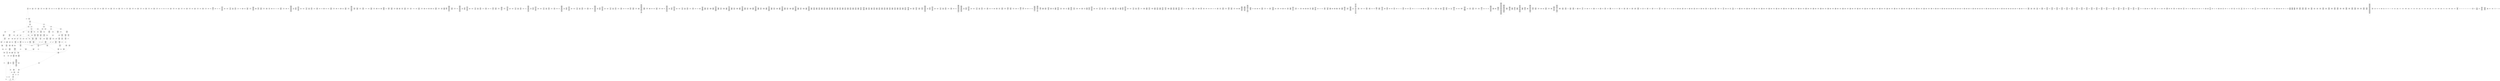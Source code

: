 /* Generated by GvGen v.1.0 (https://www.github.com/stricaud/gvgen) */

digraph G {
compound=true;
   node1 [label="[anywhere]"];
   node2 [label="# 0x0
PUSHX Data
PUSHX Data
MSTORE
CALLVALUE
ISZERO
PUSHX Data
JUMPI
"];
   node3 [label="# 0xc
PUSHX Data
REVERT
"];
   node4 [label="# 0x10
JUMPDEST
PUSHX LogicData
CALLDATASIZE
LT
PUSHX Data
JUMPI
"];
   node5 [label="# 0x1a
PUSHX Data
CALLDATALOAD
PUSHX BitData
SHR
PUSHX LogicData
GT
PUSHX Data
JUMPI
"];
   node6 [label="# 0x2b
PUSHX LogicData
GT
PUSHX Data
JUMPI
"];
   node7 [label="# 0x36
PUSHX LogicData
GT
PUSHX Data
JUMPI
"];
   node8 [label="# 0x41
PUSHX LogicData
EQ
PUSHX Data
JUMPI
"];
   node9 [label="# 0x4c
PUSHX LogicData
EQ
PUSHX Data
JUMPI
"];
   node10 [label="# 0x57
PUSHX LogicData
EQ
PUSHX Data
JUMPI
"];
   node11 [label="# 0x62
PUSHX LogicData
EQ
PUSHX Data
JUMPI
"];
   node12 [label="# 0x6d
PUSHX Data
JUMP
"];
   node13 [label="# 0x71
JUMPDEST
PUSHX LogicData
EQ
PUSHX Data
JUMPI
"];
   node14 [label="# 0x7d
PUSHX LogicData
EQ
PUSHX Data
JUMPI
"];
   node15 [label="# 0x88
PUSHX LogicData
EQ
PUSHX Data
JUMPI
"];
   node16 [label="# 0x93
PUSHX LogicData
EQ
PUSHX Data
JUMPI
"];
   node17 [label="# 0x9e
PUSHX Data
JUMP
"];
   node18 [label="# 0xa2
JUMPDEST
PUSHX LogicData
GT
PUSHX Data
JUMPI
"];
   node19 [label="# 0xae
PUSHX LogicData
EQ
PUSHX Data
JUMPI
"];
   node20 [label="# 0xb9
PUSHX LogicData
EQ
PUSHX Data
JUMPI
"];
   node21 [label="# 0xc4
PUSHX LogicData
EQ
PUSHX Data
JUMPI
"];
   node22 [label="# 0xcf
PUSHX LogicData
EQ
PUSHX Data
JUMPI
"];
   node23 [label="# 0xda
PUSHX Data
JUMP
"];
   node24 [label="# 0xde
JUMPDEST
PUSHX LogicData
EQ
PUSHX Data
JUMPI
"];
   node25 [label="# 0xea
PUSHX LogicData
EQ
PUSHX Data
JUMPI
"];
   node26 [label="# 0xf5
PUSHX LogicData
EQ
PUSHX Data
JUMPI
"];
   node27 [label="# 0x100
PUSHX Data
JUMP
"];
   node28 [label="# 0x104
JUMPDEST
PUSHX LogicData
GT
PUSHX Data
JUMPI
"];
   node29 [label="# 0x110
PUSHX LogicData
GT
PUSHX Data
JUMPI
"];
   node30 [label="# 0x11b
PUSHX LogicData
EQ
PUSHX Data
JUMPI
"];
   node31 [label="# 0x126
PUSHX LogicData
EQ
PUSHX Data
JUMPI
"];
   node32 [label="# 0x131
PUSHX LogicData
EQ
PUSHX Data
JUMPI
"];
   node33 [label="# 0x13c
PUSHX LogicData
EQ
PUSHX Data
JUMPI
"];
   node34 [label="# 0x147
PUSHX Data
JUMP
"];
   node35 [label="# 0x14b
JUMPDEST
PUSHX LogicData
EQ
PUSHX Data
JUMPI
"];
   node36 [label="# 0x157
PUSHX LogicData
EQ
PUSHX Data
JUMPI
"];
   node37 [label="# 0x162
PUSHX LogicData
EQ
PUSHX Data
JUMPI
"];
   node38 [label="# 0x16d
PUSHX Data
JUMP
"];
   node39 [label="# 0x171
JUMPDEST
PUSHX LogicData
GT
PUSHX Data
JUMPI
"];
   node40 [label="# 0x17d
PUSHX LogicData
EQ
PUSHX Data
JUMPI
"];
   node41 [label="# 0x188
PUSHX LogicData
EQ
PUSHX Data
JUMPI
"];
   node42 [label="# 0x193
PUSHX LogicData
EQ
PUSHX Data
JUMPI
"];
   node43 [label="# 0x19e
PUSHX LogicData
EQ
PUSHX Data
JUMPI
"];
   node44 [label="# 0x1a9
PUSHX Data
JUMP
"];
   node45 [label="# 0x1ad
JUMPDEST
PUSHX LogicData
EQ
PUSHX Data
JUMPI
"];
   node46 [label="# 0x1b9
PUSHX LogicData
EQ
PUSHX Data
JUMPI
"];
   node47 [label="# 0x1c4
PUSHX LogicData
EQ
PUSHX Data
JUMPI
"];
   node48 [label="# 0x1cf
JUMPDEST
PUSHX Data
REVERT
"];
   node49 [label="# 0x1d4
JUMPDEST
PUSHX Data
PUSHX ArithData
CALLDATASIZE
SUB
ADD
PUSHX Data
PUSHX Data
JUMP
"];
   node50 [label="# 0x1e9
JUMPDEST
PUSHX Data
JUMP
"];
   node51 [label="# 0x1ee
JUMPDEST
PUSHX MemData
MLOAD
PUSHX Data
PUSHX Data
JUMP
"];
   node52 [label="# 0x1fb
JUMPDEST
PUSHX MemData
MLOAD
SUB
RETURN
"];
   node53 [label="# 0x204
JUMPDEST
PUSHX Data
PUSHX Data
JUMP
"];
   node54 [label="# 0x20c
JUMPDEST
PUSHX MemData
MLOAD
PUSHX Data
PUSHX Data
JUMP
"];
   node55 [label="# 0x219
JUMPDEST
PUSHX MemData
MLOAD
SUB
RETURN
"];
   node56 [label="# 0x222
JUMPDEST
PUSHX Data
PUSHX ArithData
CALLDATASIZE
SUB
ADD
PUSHX Data
PUSHX Data
JUMP
"];
   node57 [label="# 0x237
JUMPDEST
PUSHX Data
JUMP
"];
   node58 [label="# 0x23c
JUMPDEST
PUSHX MemData
MLOAD
PUSHX Data
PUSHX Data
JUMP
"];
   node59 [label="# 0x249
JUMPDEST
PUSHX MemData
MLOAD
SUB
RETURN
"];
   node60 [label="# 0x252
JUMPDEST
PUSHX Data
PUSHX ArithData
CALLDATASIZE
SUB
ADD
PUSHX Data
PUSHX Data
JUMP
"];
   node61 [label="# 0x267
JUMPDEST
PUSHX Data
JUMP
"];
   node62 [label="# 0x26c
JUMPDEST
STOP
"];
   node63 [label="# 0x26e
JUMPDEST
PUSHX Data
PUSHX ArithData
CALLDATASIZE
SUB
ADD
PUSHX Data
PUSHX Data
JUMP
"];
   node64 [label="# 0x283
JUMPDEST
PUSHX Data
JUMP
"];
   node65 [label="# 0x288
JUMPDEST
PUSHX MemData
MLOAD
PUSHX Data
PUSHX Data
JUMP
"];
   node66 [label="# 0x295
JUMPDEST
PUSHX MemData
MLOAD
SUB
RETURN
"];
   node67 [label="# 0x29e
JUMPDEST
PUSHX Data
PUSHX Data
JUMP
"];
   node68 [label="# 0x2a6
JUMPDEST
PUSHX MemData
MLOAD
PUSHX Data
PUSHX Data
JUMP
"];
   node69 [label="# 0x2b3
JUMPDEST
PUSHX MemData
MLOAD
SUB
RETURN
"];
   node70 [label="# 0x2bc
JUMPDEST
PUSHX Data
PUSHX ArithData
CALLDATASIZE
SUB
ADD
PUSHX Data
PUSHX Data
JUMP
"];
   node71 [label="# 0x2d1
JUMPDEST
PUSHX Data
JUMP
"];
   node72 [label="# 0x2d6
JUMPDEST
STOP
"];
   node73 [label="# 0x2d8
JUMPDEST
PUSHX Data
PUSHX ArithData
CALLDATASIZE
SUB
ADD
PUSHX Data
PUSHX Data
JUMP
"];
   node74 [label="# 0x2ed
JUMPDEST
PUSHX Data
JUMP
"];
   node75 [label="# 0x2f2
JUMPDEST
PUSHX MemData
MLOAD
PUSHX Data
PUSHX Data
JUMP
"];
   node76 [label="# 0x2ff
JUMPDEST
PUSHX MemData
MLOAD
SUB
RETURN
"];
   node77 [label="# 0x308
JUMPDEST
PUSHX Data
PUSHX ArithData
CALLDATASIZE
SUB
ADD
PUSHX Data
PUSHX Data
JUMP
"];
   node78 [label="# 0x31d
JUMPDEST
PUSHX Data
JUMP
"];
   node79 [label="# 0x322
JUMPDEST
STOP
"];
   node80 [label="# 0x324
JUMPDEST
PUSHX Data
PUSHX ArithData
CALLDATASIZE
SUB
ADD
PUSHX Data
PUSHX Data
JUMP
"];
   node81 [label="# 0x339
JUMPDEST
PUSHX Data
JUMP
"];
   node82 [label="# 0x33e
JUMPDEST
STOP
"];
   node83 [label="# 0x340
JUMPDEST
PUSHX Data
PUSHX ArithData
CALLDATASIZE
SUB
ADD
PUSHX Data
PUSHX Data
JUMP
"];
   node84 [label="# 0x355
JUMPDEST
PUSHX Data
JUMP
"];
   node85 [label="# 0x35a
JUMPDEST
STOP
"];
   node86 [label="# 0x35c
JUMPDEST
PUSHX Data
PUSHX ArithData
CALLDATASIZE
SUB
ADD
PUSHX Data
PUSHX Data
JUMP
"];
   node87 [label="# 0x371
JUMPDEST
PUSHX Data
JUMP
"];
   node88 [label="# 0x376
JUMPDEST
PUSHX MemData
MLOAD
PUSHX Data
PUSHX Data
JUMP
"];
   node89 [label="# 0x383
JUMPDEST
PUSHX MemData
MLOAD
SUB
RETURN
"];
   node90 [label="# 0x38c
JUMPDEST
PUSHX Data
PUSHX ArithData
CALLDATASIZE
SUB
ADD
PUSHX Data
PUSHX Data
JUMP
"];
   node91 [label="# 0x3a1
JUMPDEST
PUSHX Data
JUMP
"];
   node92 [label="# 0x3a6
JUMPDEST
PUSHX MemData
MLOAD
PUSHX Data
PUSHX Data
JUMP
"];
   node93 [label="# 0x3b3
JUMPDEST
PUSHX MemData
MLOAD
SUB
RETURN
"];
   node94 [label="# 0x3bc
JUMPDEST
PUSHX Data
PUSHX ArithData
CALLDATASIZE
SUB
ADD
PUSHX Data
PUSHX Data
JUMP
"];
   node95 [label="# 0x3d1
JUMPDEST
PUSHX Data
JUMP
"];
   node96 [label="# 0x3d6
JUMPDEST
PUSHX MemData
MLOAD
PUSHX Data
PUSHX Data
JUMP
"];
   node97 [label="# 0x3e3
JUMPDEST
PUSHX MemData
MLOAD
SUB
RETURN
"];
   node98 [label="# 0x3ec
JUMPDEST
PUSHX Data
PUSHX ArithData
CALLDATASIZE
SUB
ADD
PUSHX Data
PUSHX Data
JUMP
"];
   node99 [label="# 0x401
JUMPDEST
PUSHX Data
JUMP
"];
   node100 [label="# 0x406
JUMPDEST
PUSHX MemData
MLOAD
PUSHX Data
PUSHX Data
JUMP
"];
   node101 [label="# 0x413
JUMPDEST
PUSHX MemData
MLOAD
SUB
RETURN
"];
   node102 [label="# 0x41c
JUMPDEST
PUSHX Data
PUSHX Data
JUMP
"];
   node103 [label="# 0x424
JUMPDEST
STOP
"];
   node104 [label="# 0x426
JUMPDEST
PUSHX Data
PUSHX Data
JUMP
"];
   node105 [label="# 0x42e
JUMPDEST
PUSHX MemData
MLOAD
PUSHX Data
PUSHX Data
JUMP
"];
   node106 [label="# 0x43b
JUMPDEST
PUSHX MemData
MLOAD
SUB
RETURN
"];
   node107 [label="# 0x444
JUMPDEST
PUSHX Data
PUSHX Data
JUMP
"];
   node108 [label="# 0x44c
JUMPDEST
PUSHX MemData
MLOAD
PUSHX Data
PUSHX Data
JUMP
"];
   node109 [label="# 0x459
JUMPDEST
PUSHX MemData
MLOAD
SUB
RETURN
"];
   node110 [label="# 0x462
JUMPDEST
PUSHX Data
PUSHX ArithData
CALLDATASIZE
SUB
ADD
PUSHX Data
PUSHX Data
JUMP
"];
   node111 [label="# 0x477
JUMPDEST
PUSHX Data
JUMP
"];
   node112 [label="# 0x47c
JUMPDEST
PUSHX MemData
MLOAD
PUSHX Data
PUSHX Data
JUMP
"];
   node113 [label="# 0x489
JUMPDEST
PUSHX MemData
MLOAD
SUB
RETURN
"];
   node114 [label="# 0x492
JUMPDEST
PUSHX Data
PUSHX ArithData
CALLDATASIZE
SUB
ADD
PUSHX Data
PUSHX Data
JUMP
"];
   node115 [label="# 0x4a7
JUMPDEST
PUSHX Data
JUMP
"];
   node116 [label="# 0x4ac
JUMPDEST
PUSHX MemData
MLOAD
PUSHX Data
PUSHX Data
JUMP
"];
   node117 [label="# 0x4b9
JUMPDEST
PUSHX MemData
MLOAD
SUB
RETURN
"];
   node118 [label="# 0x4c2
JUMPDEST
PUSHX Data
PUSHX ArithData
CALLDATASIZE
SUB
ADD
PUSHX Data
PUSHX Data
JUMP
"];
   node119 [label="# 0x4d7
JUMPDEST
PUSHX Data
JUMP
"];
   node120 [label="# 0x4dc
JUMPDEST
PUSHX MemData
MLOAD
PUSHX Data
PUSHX Data
JUMP
"];
   node121 [label="# 0x4e9
JUMPDEST
PUSHX MemData
MLOAD
SUB
RETURN
"];
   node122 [label="# 0x4f2
JUMPDEST
PUSHX Data
PUSHX ArithData
CALLDATASIZE
SUB
ADD
PUSHX Data
PUSHX Data
JUMP
"];
   node123 [label="# 0x507
JUMPDEST
PUSHX Data
JUMP
"];
   node124 [label="# 0x50c
JUMPDEST
STOP
"];
   node125 [label="# 0x50e
JUMPDEST
PUSHX Data
PUSHX ArithData
CALLDATASIZE
SUB
ADD
PUSHX Data
PUSHX Data
JUMP
"];
   node126 [label="# 0x523
JUMPDEST
PUSHX Data
JUMP
"];
   node127 [label="# 0x528
JUMPDEST
STOP
"];
   node128 [label="# 0x52a
JUMPDEST
PUSHX Data
PUSHX ArithData
CALLDATASIZE
SUB
ADD
PUSHX Data
PUSHX Data
JUMP
"];
   node129 [label="# 0x53f
JUMPDEST
PUSHX Data
JUMP
"];
   node130 [label="# 0x544
JUMPDEST
PUSHX MemData
MLOAD
PUSHX Data
PUSHX Data
JUMP
"];
   node131 [label="# 0x551
JUMPDEST
PUSHX MemData
MLOAD
SUB
RETURN
"];
   node132 [label="# 0x55a
JUMPDEST
PUSHX Data
PUSHX ArithData
CALLDATASIZE
SUB
ADD
PUSHX Data
PUSHX Data
JUMP
"];
   node133 [label="# 0x56f
JUMPDEST
PUSHX Data
JUMP
"];
   node134 [label="# 0x574
JUMPDEST
PUSHX MemData
MLOAD
PUSHX Data
PUSHX Data
JUMP
"];
   node135 [label="# 0x581
JUMPDEST
PUSHX MemData
MLOAD
SUB
RETURN
"];
   node136 [label="# 0x58a
JUMPDEST
PUSHX Data
PUSHX ArithData
CALLDATASIZE
SUB
ADD
PUSHX Data
PUSHX Data
JUMP
"];
   node137 [label="# 0x59f
JUMPDEST
PUSHX Data
JUMP
"];
   node138 [label="# 0x5a4
JUMPDEST
PUSHX MemData
MLOAD
PUSHX Data
PUSHX Data
JUMP
"];
   node139 [label="# 0x5b1
JUMPDEST
PUSHX MemData
MLOAD
SUB
RETURN
"];
   node140 [label="# 0x5ba
JUMPDEST
PUSHX Data
PUSHX ArithData
CALLDATASIZE
SUB
ADD
PUSHX Data
PUSHX Data
JUMP
"];
   node141 [label="# 0x5cf
JUMPDEST
PUSHX Data
JUMP
"];
   node142 [label="# 0x5d4
JUMPDEST
PUSHX MemData
MLOAD
PUSHX Data
PUSHX Data
JUMP
"];
   node143 [label="# 0x5e1
JUMPDEST
PUSHX MemData
MLOAD
SUB
RETURN
"];
   node144 [label="# 0x5ea
JUMPDEST
PUSHX Data
PUSHX ArithData
CALLDATASIZE
SUB
ADD
PUSHX Data
PUSHX Data
JUMP
"];
   node145 [label="# 0x5ff
JUMPDEST
PUSHX Data
JUMP
"];
   node146 [label="# 0x604
JUMPDEST
PUSHX MemData
MLOAD
PUSHX Data
PUSHX Data
JUMP
"];
   node147 [label="# 0x611
JUMPDEST
PUSHX MemData
MLOAD
SUB
RETURN
"];
   node148 [label="# 0x61a
JUMPDEST
PUSHX Data
PUSHX ArithData
CALLDATASIZE
SUB
ADD
PUSHX Data
PUSHX Data
JUMP
"];
   node149 [label="# 0x62f
JUMPDEST
PUSHX Data
JUMP
"];
   node150 [label="# 0x634
JUMPDEST
STOP
"];
   node151 [label="# 0x636
JUMPDEST
PUSHX Data
PUSHX BitData
PUSHX BitData
NOT
AND
PUSHX BitData
NOT
AND
EQ
PUSHX Data
JUMPI
"];
   node152 [label="# 0x69f
PUSHX Data
PUSHX Data
JUMP
"];
   node153 [label="# 0x6a8
JUMPDEST
"];
   node154 [label="# 0x6a9
JUMPDEST
JUMP
"];
   node155 [label="# 0x6b0
JUMPDEST
PUSHX Data
PUSHX StorData
SLOAD
PUSHX Data
PUSHX Data
JUMP
"];
   node156 [label="# 0x6bf
JUMPDEST
PUSHX ArithData
ADD
PUSHX ArithData
DIV
MUL
PUSHX ArithData
ADD
PUSHX MemData
MLOAD
ADD
PUSHX Data
MSTORE
MSTORE
PUSHX ArithData
ADD
SLOAD
PUSHX Data
PUSHX Data
JUMP
"];
   node157 [label="# 0x6eb
JUMPDEST
ISZERO
PUSHX Data
JUMPI
"];
   node158 [label="# 0x6f2
PUSHX LogicData
LT
PUSHX Data
JUMPI
"];
   node159 [label="# 0x6fa
PUSHX ArithData
SLOAD
DIV
MUL
MSTORE
PUSHX ArithData
ADD
PUSHX Data
JUMP
"];
   node160 [label="# 0x70d
JUMPDEST
ADD
PUSHX Data
MSTORE
PUSHX Data
PUSHX Data
SHA3
"];
   node161 [label="# 0x71b
JUMPDEST
SLOAD
MSTORE
PUSHX ArithData
ADD
PUSHX ArithData
ADD
GT
PUSHX Data
JUMPI
"];
   node162 [label="# 0x72f
SUB
PUSHX BitData
AND
ADD
"];
   node163 [label="# 0x738
JUMPDEST
JUMP
"];
   node164 [label="# 0x742
JUMPDEST
PUSHX Data
PUSHX Data
PUSHX Data
JUMP
"];
   node165 [label="# 0x74d
JUMPDEST
PUSHX Data
JUMPI
"];
   node166 [label="# 0x752
PUSHX MemData
MLOAD
PUSHX Data
MSTORE
PUSHX ArithData
ADD
PUSHX Data
PUSHX Data
JUMP
"];
   node167 [label="# 0x783
JUMPDEST
PUSHX MemData
MLOAD
SUB
REVERT
"];
   node168 [label="# 0x78c
JUMPDEST
PUSHX Data
PUSHX ArithData
MSTORE
PUSHX ArithData
ADD
MSTORE
PUSHX ArithData
ADD
PUSHX Data
SHA3
PUSHX ArithData
SLOAD
PUSHX ArithData
EXP
DIV
PUSHX BitData
AND
JUMP
"];
   node169 [label="# 0x7c7
JUMPDEST
PUSHX Data
PUSHX Data
PUSHX Data
JUMP
"];
   node170 [label="# 0x7d2
JUMPDEST
PUSHX BitData
AND
PUSHX BitData
AND
EQ
ISZERO
PUSHX Data
JUMPI
"];
   node171 [label="# 0x809
PUSHX MemData
MLOAD
PUSHX Data
MSTORE
PUSHX ArithData
ADD
PUSHX Data
PUSHX Data
JUMP
"];
   node172 [label="# 0x83a
JUMPDEST
PUSHX MemData
MLOAD
SUB
REVERT
"];
   node173 [label="# 0x843
JUMPDEST
PUSHX BitData
AND
PUSHX Data
PUSHX Data
JUMP
"];
   node174 [label="# 0x862
JUMPDEST
PUSHX BitData
AND
EQ
PUSHX Data
JUMPI
"];
   node175 [label="# 0x87f
PUSHX Data
PUSHX Data
PUSHX Data
JUMP
"];
   node176 [label="# 0x88b
JUMPDEST
PUSHX Data
JUMP
"];
   node177 [label="# 0x890
JUMPDEST
"];
   node178 [label="# 0x891
JUMPDEST
PUSHX Data
JUMPI
"];
   node179 [label="# 0x896
PUSHX MemData
MLOAD
PUSHX Data
MSTORE
PUSHX ArithData
ADD
PUSHX Data
PUSHX Data
JUMP
"];
   node180 [label="# 0x8c7
JUMPDEST
PUSHX MemData
MLOAD
SUB
REVERT
"];
   node181 [label="# 0x8d0
JUMPDEST
PUSHX Data
PUSHX Data
JUMP
"];
   node182 [label="# 0x8da
JUMPDEST
JUMP
"];
   node183 [label="# 0x8df
JUMPDEST
PUSHX Data
PUSHX Data
PUSHX MemData
MLOAD
PUSHX ArithData
ADD
PUSHX Data
MSTORE
PUSHX Data
MSTORE
PUSHX ArithData
ADD
PUSHX Data
MSTORE
PUSHX StorData
SLOAD
PUSHX ArithData
MUL
PUSHX ArithData
ADD
PUSHX MemData
MLOAD
ADD
PUSHX Data
MSTORE
MSTORE
PUSHX ArithData
ADD
PUSHX Data
"];
   node184 [label="# 0x93d
JUMPDEST
LT
ISZERO
PUSHX Data
JUMPI
"];
   node185 [label="# 0x946
PUSHX Data
MSTORE
PUSHX Data
PUSHX Data
SHA3
ADD
SLOAD
PUSHX Data
PUSHX Data
JUMP
"];
   node186 [label="# 0x95c
JUMPDEST
PUSHX ArithData
ADD
PUSHX ArithData
DIV
MUL
PUSHX ArithData
ADD
PUSHX MemData
MLOAD
ADD
PUSHX Data
MSTORE
MSTORE
PUSHX ArithData
ADD
SLOAD
PUSHX Data
PUSHX Data
JUMP
"];
   node187 [label="# 0x988
JUMPDEST
ISZERO
PUSHX Data
JUMPI
"];
   node188 [label="# 0x98f
PUSHX LogicData
LT
PUSHX Data
JUMPI
"];
   node189 [label="# 0x997
PUSHX ArithData
SLOAD
DIV
MUL
MSTORE
PUSHX ArithData
ADD
PUSHX Data
JUMP
"];
   node190 [label="# 0x9aa
JUMPDEST
ADD
PUSHX Data
MSTORE
PUSHX Data
PUSHX Data
SHA3
"];
   node191 [label="# 0x9b8
JUMPDEST
SLOAD
MSTORE
PUSHX ArithData
ADD
PUSHX ArithData
ADD
GT
PUSHX Data
JUMPI
"];
   node192 [label="# 0x9cc
SUB
PUSHX BitData
AND
ADD
"];
   node193 [label="# 0x9d5
JUMPDEST
MSTORE
PUSHX ArithData
ADD
PUSHX ArithData
ADD
PUSHX Data
JUMP
"];
   node194 [label="# 0x9e9
JUMPDEST
PUSHX Data
JUMP
"];
   node195 [label="# 0x9f2
JUMPDEST
JUMP
"];
   node196 [label="# 0x9f9
JUMPDEST
PUSHX Data
PUSHX StorData
SLOAD
JUMP
"];
   node197 [label="# 0xa06
JUMPDEST
PUSHX Data
PUSHX Data
PUSHX Data
JUMP
"];
   node198 [label="# 0xa11
JUMPDEST
PUSHX Data
JUMP
"];
   node199 [label="# 0xa17
JUMPDEST
PUSHX Data
JUMPI
"];
   node200 [label="# 0xa1c
PUSHX MemData
MLOAD
PUSHX Data
MSTORE
PUSHX ArithData
ADD
PUSHX Data
PUSHX Data
JUMP
"];
   node201 [label="# 0xa4d
JUMPDEST
PUSHX MemData
MLOAD
SUB
REVERT
"];
   node202 [label="# 0xa56
JUMPDEST
PUSHX Data
PUSHX Data
JUMP
"];
   node203 [label="# 0xa61
JUMPDEST
JUMP
"];
   node204 [label="# 0xa66
JUMPDEST
PUSHX Data
PUSHX Data
PUSHX Data
JUMP
"];
   node205 [label="# 0xa71
JUMPDEST
LT
PUSHX Data
JUMPI
"];
   node206 [label="# 0xa78
PUSHX MemData
MLOAD
PUSHX Data
MSTORE
PUSHX ArithData
ADD
PUSHX Data
PUSHX Data
JUMP
"];
   node207 [label="# 0xaa9
JUMPDEST
PUSHX MemData
MLOAD
SUB
REVERT
"];
   node208 [label="# 0xab2
JUMPDEST
PUSHX Data
PUSHX ArithData
PUSHX BitData
AND
PUSHX BitData
AND
MSTORE
PUSHX ArithData
ADD
MSTORE
PUSHX ArithData
ADD
PUSHX Data
SHA3
PUSHX ArithData
MSTORE
PUSHX ArithData
ADD
MSTORE
PUSHX ArithData
ADD
PUSHX Data
SHA3
SLOAD
JUMP
"];
   node209 [label="# 0xb0b
JUMPDEST
PUSHX LogicData
PUSHX StorData
SLOAD
EQ
ISZERO
PUSHX Data
JUMPI
"];
   node210 [label="# 0xb17
PUSHX MemData
MLOAD
PUSHX Data
MSTORE
PUSHX ArithData
ADD
PUSHX Data
PUSHX Data
JUMP
"];
   node211 [label="# 0xb48
JUMPDEST
PUSHX MemData
MLOAD
SUB
REVERT
"];
   node212 [label="# 0xb51
JUMPDEST
PUSHX Data
PUSHX Data
SSTORE
PUSHX LogicData
GT
ISZERO
PUSHX Data
JUMPI
"];
   node213 [label="# 0xb65
PUSHX LogicData
LT
"];
   node214 [label="# 0xb6b
JUMPDEST
PUSHX Data
JUMPI
"];
   node215 [label="# 0xb70
PUSHX MemData
MLOAD
PUSHX Data
MSTORE
PUSHX ArithData
ADD
PUSHX Data
PUSHX Data
JUMP
"];
   node216 [label="# 0xba1
JUMPDEST
PUSHX MemData
MLOAD
SUB
REVERT
"];
   node217 [label="# 0xbaa
JUMPDEST
PUSHX Data
PUSHX Data
PUSHX Data
JUMP
"];
   node218 [label="# 0xbb5
JUMPDEST
PUSHX Data
JUMP
"];
   node219 [label="# 0xbbb
JUMPDEST
PUSHX Data
PUSHX Data
SSTORE
JUMP
"];
   node220 [label="# 0xbc6
JUMPDEST
PUSHX Data
PUSHX MemData
MLOAD
PUSHX ArithData
ADD
PUSHX Data
MSTORE
PUSHX Data
MSTORE
PUSHX Data
JUMP
"];
   node221 [label="# 0xbe1
JUMPDEST
JUMP
"];
   node222 [label="# 0xbe6
JUMPDEST
PUSHX LogicData
PUSHX StorData
SLOAD
EQ
ISZERO
PUSHX Data
JUMPI
"];
   node223 [label="# 0xbf2
PUSHX MemData
MLOAD
PUSHX Data
MSTORE
PUSHX ArithData
ADD
PUSHX Data
PUSHX Data
JUMP
"];
   node224 [label="# 0xc23
JUMPDEST
PUSHX MemData
MLOAD
SUB
REVERT
"];
   node225 [label="# 0xc2c
JUMPDEST
PUSHX Data
PUSHX Data
SSTORE
PUSHX Data
PUSHX Data
JUMP
"];
   node226 [label="# 0xc3c
JUMPDEST
PUSHX BitData
AND
PUSHX Data
PUSHX Data
JUMP
"];
   node227 [label="# 0xc5a
JUMPDEST
PUSHX BitData
AND
EQ
PUSHX Data
JUMPI
"];
   node228 [label="# 0xc76
PUSHX MemData
MLOAD
PUSHX Data
MSTORE
PUSHX ArithData
ADD
PUSHX Data
PUSHX Data
JUMP
"];
   node229 [label="# 0xca7
JUMPDEST
PUSHX MemData
MLOAD
SUB
REVERT
"];
   node230 [label="# 0xcb0
JUMPDEST
PUSHX LogicData
GT
ISZERO
PUSHX Data
JUMPI
"];
   node231 [label="# 0xcbc
PUSHX LogicData
LT
"];
   node232 [label="# 0xcc2
JUMPDEST
PUSHX Data
JUMPI
"];
   node233 [label="# 0xcc7
PUSHX MemData
MLOAD
PUSHX Data
MSTORE
PUSHX ArithData
ADD
PUSHX Data
PUSHX Data
JUMP
"];
   node234 [label="# 0xcf8
JUMPDEST
PUSHX MemData
MLOAD
SUB
REVERT
"];
   node235 [label="# 0xd01
JUMPDEST
PUSHX Data
PUSHX Data
PUSHX Data
JUMP
"];
   node236 [label="# 0xd0c
JUMPDEST
PUSHX Data
JUMP
"];
   node237 [label="# 0xd12
JUMPDEST
PUSHX Data
PUSHX Data
SSTORE
JUMP
"];
   node238 [label="# 0xd1d
JUMPDEST
PUSHX Data
PUSHX Data
PUSHX Data
JUMP
"];
   node239 [label="# 0xd27
JUMPDEST
LT
PUSHX Data
JUMPI
"];
   node240 [label="# 0xd2e
PUSHX MemData
MLOAD
PUSHX Data
MSTORE
PUSHX ArithData
ADD
PUSHX Data
PUSHX Data
JUMP
"];
   node241 [label="# 0xd5f
JUMPDEST
PUSHX MemData
MLOAD
SUB
REVERT
"];
   node242 [label="# 0xd68
JUMPDEST
PUSHX StorData
SLOAD
LT
PUSHX Data
JUMPI
"];
   node243 [label="# 0xd74
PUSHX Data
PUSHX Data
MSTORE
PUSHX Data
PUSHX Data
MSTORE
PUSHX Data
PUSHX Data
REVERT
"];
   node244 [label="# 0xda2
JUMPDEST
PUSHX Data
MSTORE
PUSHX Data
PUSHX Data
SHA3
ADD
SLOAD
JUMP
"];
   node245 [label="# 0xdb4
JUMPDEST
PUSHX Data
PUSHX Data
PUSHX ArithData
MSTORE
PUSHX ArithData
ADD
MSTORE
PUSHX ArithData
ADD
PUSHX Data
SHA3
PUSHX ArithData
SLOAD
PUSHX ArithData
EXP
DIV
PUSHX BitData
AND
PUSHX BitData
PUSHX BitData
AND
PUSHX BitData
AND
EQ
ISZERO
PUSHX Data
JUMPI
"];
   node246 [label="# 0xe23
PUSHX MemData
MLOAD
PUSHX Data
MSTORE
PUSHX ArithData
ADD
PUSHX Data
PUSHX Data
JUMP
"];
   node247 [label="# 0xe54
JUMPDEST
PUSHX MemData
MLOAD
SUB
REVERT
"];
   node248 [label="# 0xe5d
JUMPDEST
JUMP
"];
   node249 [label="# 0xe66
JUMPDEST
PUSHX Data
PUSHX Data
PUSHX MemData
MLOAD
PUSHX ArithData
ADD
PUSHX Data
MSTORE
PUSHX Data
MSTORE
PUSHX ArithData
ADD
PUSHX Data
MSTORE
PUSHX StorData
SLOAD
PUSHX ArithData
MUL
PUSHX ArithData
ADD
PUSHX MemData
MLOAD
ADD
PUSHX Data
MSTORE
MSTORE
PUSHX ArithData
ADD
PUSHX Data
"];
   node250 [label="# 0xec4
JUMPDEST
LT
ISZERO
PUSHX Data
JUMPI
"];
   node251 [label="# 0xecd
PUSHX Data
MSTORE
PUSHX Data
PUSHX Data
SHA3
ADD
SLOAD
PUSHX Data
PUSHX Data
JUMP
"];
   node252 [label="# 0xee3
JUMPDEST
PUSHX ArithData
ADD
PUSHX ArithData
DIV
MUL
PUSHX ArithData
ADD
PUSHX MemData
MLOAD
ADD
PUSHX Data
MSTORE
MSTORE
PUSHX ArithData
ADD
SLOAD
PUSHX Data
PUSHX Data
JUMP
"];
   node253 [label="# 0xf0f
JUMPDEST
ISZERO
PUSHX Data
JUMPI
"];
   node254 [label="# 0xf16
PUSHX LogicData
LT
PUSHX Data
JUMPI
"];
   node255 [label="# 0xf1e
PUSHX ArithData
SLOAD
DIV
MUL
MSTORE
PUSHX ArithData
ADD
PUSHX Data
JUMP
"];
   node256 [label="# 0xf31
JUMPDEST
ADD
PUSHX Data
MSTORE
PUSHX Data
PUSHX Data
SHA3
"];
   node257 [label="# 0xf3f
JUMPDEST
SLOAD
MSTORE
PUSHX ArithData
ADD
PUSHX ArithData
ADD
GT
PUSHX Data
JUMPI
"];
   node258 [label="# 0xf53
SUB
PUSHX BitData
AND
ADD
"];
   node259 [label="# 0xf5c
JUMPDEST
MSTORE
PUSHX ArithData
ADD
PUSHX ArithData
ADD
PUSHX Data
JUMP
"];
   node260 [label="# 0xf70
JUMPDEST
PUSHX Data
JUMP
"];
   node261 [label="# 0xf79
JUMPDEST
JUMP
"];
   node262 [label="# 0xf80
JUMPDEST
PUSHX BitData
PUSHX BitData
AND
PUSHX BitData
AND
EQ
ISZERO
PUSHX Data
JUMPI
"];
   node263 [label="# 0xfb7
PUSHX MemData
MLOAD
PUSHX Data
MSTORE
PUSHX ArithData
ADD
PUSHX Data
PUSHX Data
JUMP
"];
   node264 [label="# 0xfe8
JUMPDEST
PUSHX MemData
MLOAD
SUB
REVERT
"];
   node265 [label="# 0xff1
JUMPDEST
PUSHX Data
PUSHX ArithData
PUSHX BitData
AND
PUSHX BitData
AND
MSTORE
PUSHX ArithData
ADD
MSTORE
PUSHX ArithData
ADD
PUSHX Data
SHA3
SLOAD
JUMP
"];
   node266 [label="# 0x1038
JUMPDEST
PUSHX Data
PUSHX Data
JUMP
"];
   node267 [label="# 0x1040
JUMPDEST
PUSHX BitData
AND
PUSHX Data
PUSHX Data
JUMP
"];
   node268 [label="# 0x105e
JUMPDEST
PUSHX BitData
AND
EQ
PUSHX Data
JUMPI
"];
   node269 [label="# 0x107a
PUSHX MemData
MLOAD
PUSHX Data
MSTORE
PUSHX ArithData
ADD
PUSHX Data
PUSHX Data
JUMP
"];
   node270 [label="# 0x10ab
JUMPDEST
PUSHX MemData
MLOAD
SUB
REVERT
"];
   node271 [label="# 0x10b4
JUMPDEST
PUSHX Data
PUSHX Data
PUSHX Data
JUMP
"];
   node272 [label="# 0x10be
JUMPDEST
JUMP
"];
   node273 [label="# 0x10c0
JUMPDEST
PUSHX Data
PUSHX StorData
PUSHX ArithData
SLOAD
PUSHX ArithData
EXP
DIV
PUSHX BitData
AND
JUMP
"];
   node274 [label="# 0x10ea
JUMPDEST
PUSHX Data
PUSHX StorData
SLOAD
PUSHX Data
PUSHX Data
JUMP
"];
   node275 [label="# 0x10f9
JUMPDEST
PUSHX ArithData
ADD
PUSHX ArithData
DIV
MUL
PUSHX ArithData
ADD
PUSHX MemData
MLOAD
ADD
PUSHX Data
MSTORE
MSTORE
PUSHX ArithData
ADD
SLOAD
PUSHX Data
PUSHX Data
JUMP
"];
   node276 [label="# 0x1125
JUMPDEST
ISZERO
PUSHX Data
JUMPI
"];
   node277 [label="# 0x112c
PUSHX LogicData
LT
PUSHX Data
JUMPI
"];
   node278 [label="# 0x1134
PUSHX ArithData
SLOAD
DIV
MUL
MSTORE
PUSHX ArithData
ADD
PUSHX Data
JUMP
"];
   node279 [label="# 0x1147
JUMPDEST
ADD
PUSHX Data
MSTORE
PUSHX Data
PUSHX Data
SHA3
"];
   node280 [label="# 0x1155
JUMPDEST
SLOAD
MSTORE
PUSHX ArithData
ADD
PUSHX ArithData
ADD
GT
PUSHX Data
JUMPI
"];
   node281 [label="# 0x1169
SUB
PUSHX BitData
AND
ADD
"];
   node282 [label="# 0x1172
JUMPDEST
JUMP
"];
   node283 [label="# 0x117c
JUMPDEST
PUSHX Data
PUSHX Data
PUSHX MemData
MLOAD
PUSHX ArithData
ADD
PUSHX Data
MSTORE
PUSHX Data
MSTORE
PUSHX ArithData
ADD
PUSHX Data
MSTORE
PUSHX StorData
SLOAD
PUSHX ArithData
MUL
PUSHX ArithData
ADD
PUSHX MemData
MLOAD
ADD
PUSHX Data
MSTORE
MSTORE
PUSHX ArithData
ADD
PUSHX Data
"];
   node284 [label="# 0x11da
JUMPDEST
LT
ISZERO
PUSHX Data
JUMPI
"];
   node285 [label="# 0x11e3
PUSHX Data
MSTORE
PUSHX Data
PUSHX Data
SHA3
ADD
SLOAD
PUSHX Data
PUSHX Data
JUMP
"];
   node286 [label="# 0x11f9
JUMPDEST
PUSHX ArithData
ADD
PUSHX ArithData
DIV
MUL
PUSHX ArithData
ADD
PUSHX MemData
MLOAD
ADD
PUSHX Data
MSTORE
MSTORE
PUSHX ArithData
ADD
SLOAD
PUSHX Data
PUSHX Data
JUMP
"];
   node287 [label="# 0x1225
JUMPDEST
ISZERO
PUSHX Data
JUMPI
"];
   node288 [label="# 0x122c
PUSHX LogicData
LT
PUSHX Data
JUMPI
"];
   node289 [label="# 0x1234
PUSHX ArithData
SLOAD
DIV
MUL
MSTORE
PUSHX ArithData
ADD
PUSHX Data
JUMP
"];
   node290 [label="# 0x1247
JUMPDEST
ADD
PUSHX Data
MSTORE
PUSHX Data
PUSHX Data
SHA3
"];
   node291 [label="# 0x1255
JUMPDEST
SLOAD
MSTORE
PUSHX ArithData
ADD
PUSHX ArithData
ADD
GT
PUSHX Data
JUMPI
"];
   node292 [label="# 0x1269
SUB
PUSHX BitData
AND
ADD
"];
   node293 [label="# 0x1272
JUMPDEST
MSTORE
PUSHX ArithData
ADD
PUSHX ArithData
ADD
PUSHX Data
JUMP
"];
   node294 [label="# 0x1286
JUMPDEST
PUSHX Data
JUMP
"];
   node295 [label="# 0x128f
JUMPDEST
JUMP
"];
   node296 [label="# 0x1296
JUMPDEST
PUSHX Data
PUSHX Data
PUSHX MemData
MLOAD
PUSHX ArithData
ADD
PUSHX Data
MSTORE
PUSHX Data
MSTORE
PUSHX ArithData
ADD
PUSHX Data
MSTORE
PUSHX StorData
SLOAD
PUSHX ArithData
MUL
PUSHX ArithData
ADD
PUSHX MemData
MLOAD
ADD
PUSHX Data
MSTORE
MSTORE
PUSHX ArithData
ADD
PUSHX Data
"];
   node297 [label="# 0x12f4
JUMPDEST
LT
ISZERO
PUSHX Data
JUMPI
"];
   node298 [label="# 0x12fd
PUSHX Data
MSTORE
PUSHX Data
PUSHX Data
SHA3
ADD
SLOAD
PUSHX Data
PUSHX Data
JUMP
"];
   node299 [label="# 0x1313
JUMPDEST
PUSHX ArithData
ADD
PUSHX ArithData
DIV
MUL
PUSHX ArithData
ADD
PUSHX MemData
MLOAD
ADD
PUSHX Data
MSTORE
MSTORE
PUSHX ArithData
ADD
SLOAD
PUSHX Data
PUSHX Data
JUMP
"];
   node300 [label="# 0x133f
JUMPDEST
ISZERO
PUSHX Data
JUMPI
"];
   node301 [label="# 0x1346
PUSHX LogicData
LT
PUSHX Data
JUMPI
"];
   node302 [label="# 0x134e
PUSHX ArithData
SLOAD
DIV
MUL
MSTORE
PUSHX ArithData
ADD
PUSHX Data
JUMP
"];
   node303 [label="# 0x1361
JUMPDEST
ADD
PUSHX Data
MSTORE
PUSHX Data
PUSHX Data
SHA3
"];
   node304 [label="# 0x136f
JUMPDEST
SLOAD
MSTORE
PUSHX ArithData
ADD
PUSHX ArithData
ADD
GT
PUSHX Data
JUMPI
"];
   node305 [label="# 0x1383
SUB
PUSHX BitData
AND
ADD
"];
   node306 [label="# 0x138c
JUMPDEST
MSTORE
PUSHX ArithData
ADD
PUSHX ArithData
ADD
PUSHX Data
JUMP
"];
   node307 [label="# 0x13a0
JUMPDEST
PUSHX Data
JUMP
"];
   node308 [label="# 0x13a9
JUMPDEST
JUMP
"];
   node309 [label="# 0x13b0
JUMPDEST
PUSHX Data
PUSHX Data
PUSHX MemData
MLOAD
PUSHX ArithData
ADD
PUSHX Data
MSTORE
PUSHX Data
MSTORE
PUSHX ArithData
ADD
PUSHX Data
MSTORE
PUSHX StorData
SLOAD
PUSHX ArithData
MUL
PUSHX ArithData
ADD
PUSHX MemData
MLOAD
ADD
PUSHX Data
MSTORE
MSTORE
PUSHX ArithData
ADD
PUSHX Data
"];
   node310 [label="# 0x140e
JUMPDEST
LT
ISZERO
PUSHX Data
JUMPI
"];
   node311 [label="# 0x1417
PUSHX Data
MSTORE
PUSHX Data
PUSHX Data
SHA3
ADD
SLOAD
PUSHX Data
PUSHX Data
JUMP
"];
   node312 [label="# 0x142d
JUMPDEST
PUSHX ArithData
ADD
PUSHX ArithData
DIV
MUL
PUSHX ArithData
ADD
PUSHX MemData
MLOAD
ADD
PUSHX Data
MSTORE
MSTORE
PUSHX ArithData
ADD
SLOAD
PUSHX Data
PUSHX Data
JUMP
"];
   node313 [label="# 0x1459
JUMPDEST
ISZERO
PUSHX Data
JUMPI
"];
   node314 [label="# 0x1460
PUSHX LogicData
LT
PUSHX Data
JUMPI
"];
   node315 [label="# 0x1468
PUSHX ArithData
SLOAD
DIV
MUL
MSTORE
PUSHX ArithData
ADD
PUSHX Data
JUMP
"];
   node316 [label="# 0x147b
JUMPDEST
ADD
PUSHX Data
MSTORE
PUSHX Data
PUSHX Data
SHA3
"];
   node317 [label="# 0x1489
JUMPDEST
SLOAD
MSTORE
PUSHX ArithData
ADD
PUSHX ArithData
ADD
GT
PUSHX Data
JUMPI
"];
   node318 [label="# 0x149d
SUB
PUSHX BitData
AND
ADD
"];
   node319 [label="# 0x14a6
JUMPDEST
MSTORE
PUSHX ArithData
ADD
PUSHX ArithData
ADD
PUSHX Data
JUMP
"];
   node320 [label="# 0x14ba
JUMPDEST
PUSHX Data
JUMP
"];
   node321 [label="# 0x14c3
JUMPDEST
JUMP
"];
   node322 [label="# 0x14ca
JUMPDEST
PUSHX Data
PUSHX Data
JUMP
"];
   node323 [label="# 0x14d2
JUMPDEST
PUSHX BitData
AND
PUSHX BitData
AND
EQ
ISZERO
PUSHX Data
JUMPI
"];
   node324 [label="# 0x1506
PUSHX MemData
MLOAD
PUSHX Data
MSTORE
PUSHX ArithData
ADD
PUSHX Data
PUSHX Data
JUMP
"];
   node325 [label="# 0x1537
JUMPDEST
PUSHX MemData
MLOAD
SUB
REVERT
"];
   node326 [label="# 0x1540
JUMPDEST
PUSHX Data
PUSHX Data
PUSHX Data
PUSHX Data
JUMP
"];
   node327 [label="# 0x154d
JUMPDEST
PUSHX BitData
AND
PUSHX BitData
AND
MSTORE
PUSHX ArithData
ADD
MSTORE
PUSHX ArithData
ADD
PUSHX Data
SHA3
PUSHX ArithData
PUSHX BitData
AND
PUSHX BitData
AND
MSTORE
PUSHX ArithData
ADD
MSTORE
PUSHX ArithData
ADD
PUSHX Data
SHA3
PUSHX ArithData
PUSHX ArithData
EXP
SLOAD
PUSHX ArithData
MUL
NOT
AND
ISZERO
ISZERO
MUL
OR
SSTORE
PUSHX BitData
AND
PUSHX Data
PUSHX Data
JUMP
"];
   node328 [label="# 0x15fa
JUMPDEST
PUSHX BitData
AND
PUSHX Data
PUSHX MemData
MLOAD
PUSHX Data
PUSHX Data
JUMP
"];
   node329 [label="# 0x163f
JUMPDEST
PUSHX MemData
MLOAD
SUB
LOGX
JUMP
"];
   node330 [label="# 0x164b
JUMPDEST
PUSHX Data
PUSHX Data
PUSHX Data
JUMP
"];
   node331 [label="# 0x1656
JUMPDEST
PUSHX Data
JUMP
"];
   node332 [label="# 0x165c
JUMPDEST
PUSHX Data
JUMPI
"];
   node333 [label="# 0x1661
PUSHX MemData
MLOAD
PUSHX Data
MSTORE
PUSHX ArithData
ADD
PUSHX Data
PUSHX Data
JUMP
"];
   node334 [label="# 0x1692
JUMPDEST
PUSHX MemData
MLOAD
SUB
REVERT
"];
   node335 [label="# 0x169b
JUMPDEST
PUSHX Data
PUSHX Data
JUMP
"];
   node336 [label="# 0x16a7
JUMPDEST
JUMP
"];
   node337 [label="# 0x16ad
JUMPDEST
PUSHX Data
PUSHX Data
PUSHX MemData
MLOAD
PUSHX ArithData
ADD
PUSHX Data
MSTORE
PUSHX Data
MSTORE
PUSHX ArithData
ADD
PUSHX Data
MSTORE
PUSHX StorData
SLOAD
PUSHX ArithData
MUL
PUSHX ArithData
ADD
PUSHX MemData
MLOAD
ADD
PUSHX Data
MSTORE
MSTORE
PUSHX ArithData
ADD
PUSHX Data
"];
   node338 [label="# 0x170b
JUMPDEST
LT
ISZERO
PUSHX Data
JUMPI
"];
   node339 [label="# 0x1714
PUSHX Data
MSTORE
PUSHX Data
PUSHX Data
SHA3
ADD
SLOAD
PUSHX Data
PUSHX Data
JUMP
"];
   node340 [label="# 0x172a
JUMPDEST
PUSHX ArithData
ADD
PUSHX ArithData
DIV
MUL
PUSHX ArithData
ADD
PUSHX MemData
MLOAD
ADD
PUSHX Data
MSTORE
MSTORE
PUSHX ArithData
ADD
SLOAD
PUSHX Data
PUSHX Data
JUMP
"];
   node341 [label="# 0x1756
JUMPDEST
ISZERO
PUSHX Data
JUMPI
"];
   node342 [label="# 0x175d
PUSHX LogicData
LT
PUSHX Data
JUMPI
"];
   node343 [label="# 0x1765
PUSHX ArithData
SLOAD
DIV
MUL
MSTORE
PUSHX ArithData
ADD
PUSHX Data
JUMP
"];
   node344 [label="# 0x1778
JUMPDEST
ADD
PUSHX Data
MSTORE
PUSHX Data
PUSHX Data
SHA3
"];
   node345 [label="# 0x1786
JUMPDEST
SLOAD
MSTORE
PUSHX ArithData
ADD
PUSHX ArithData
ADD
GT
PUSHX Data
JUMPI
"];
   node346 [label="# 0x179a
SUB
PUSHX BitData
AND
ADD
"];
   node347 [label="# 0x17a3
JUMPDEST
MSTORE
PUSHX ArithData
ADD
PUSHX ArithData
ADD
PUSHX Data
JUMP
"];
   node348 [label="# 0x17b7
JUMPDEST
PUSHX Data
JUMP
"];
   node349 [label="# 0x17c0
JUMPDEST
JUMP
"];
   node350 [label="# 0x17c7
JUMPDEST
PUSHX Data
PUSHX Data
PUSHX Data
JUMP
"];
   node351 [label="# 0x17d1
JUMPDEST
PUSHX MemData
MLOAD
PUSHX ArithData
ADD
PUSHX Data
MSTORE
PUSHX Data
MSTORE
PUSHX ArithData
ADD
PUSHX Data
PUSHX Data
CODECOPY
PUSHX LogicData
PUSHX LogicData
LT
PUSHX Data
JUMPI
"];
   node352 [label="# 0x17f7
PUSHX Data
PUSHX Data
MSTORE
PUSHX Data
PUSHX Data
MSTORE
PUSHX Data
PUSHX Data
REVERT
"];
   node353 [label="# 0x1825
JUMPDEST
PUSHX ArithData
MUL
ADD
MSTORE
PUSHX Data
PUSHX Data
JUMP
"];
   node354 [label="# 0x1836
JUMPDEST
PUSHX LogicData
PUSHX LogicData
LT
PUSHX Data
JUMPI
"];
   node355 [label="# 0x1842
PUSHX Data
PUSHX Data
MSTORE
PUSHX Data
PUSHX Data
MSTORE
PUSHX Data
PUSHX Data
REVERT
"];
   node356 [label="# 0x1870
JUMPDEST
PUSHX ArithData
MUL
ADD
MSTORE
PUSHX MemData
MLOAD
PUSHX ArithData
ADD
PUSHX Data
MSTORE
PUSHX Data
MSTORE
PUSHX ArithData
ADD
PUSHX Data
PUSHX Data
CODECOPY
PUSHX LogicData
PUSHX LogicData
LT
PUSHX Data
JUMPI
"];
   node357 [label="# 0x189d
PUSHX Data
PUSHX Data
MSTORE
PUSHX Data
PUSHX Data
MSTORE
PUSHX Data
PUSHX Data
REVERT
"];
   node358 [label="# 0x18cb
JUMPDEST
PUSHX ArithData
MUL
ADD
MSTORE
PUSHX Data
PUSHX Data
JUMP
"];
   node359 [label="# 0x18dc
JUMPDEST
PUSHX LogicData
PUSHX LogicData
LT
PUSHX Data
JUMPI
"];
   node360 [label="# 0x18e8
PUSHX Data
PUSHX Data
MSTORE
PUSHX Data
PUSHX Data
MSTORE
PUSHX Data
PUSHX Data
REVERT
"];
   node361 [label="# 0x1916
JUMPDEST
PUSHX ArithData
MUL
ADD
MSTORE
PUSHX MemData
MLOAD
PUSHX ArithData
ADD
PUSHX Data
MSTORE
PUSHX Data
MSTORE
PUSHX ArithData
ADD
PUSHX Data
PUSHX Data
CODECOPY
PUSHX LogicData
PUSHX LogicData
LT
PUSHX Data
JUMPI
"];
   node362 [label="# 0x1943
PUSHX Data
PUSHX Data
MSTORE
PUSHX Data
PUSHX Data
MSTORE
PUSHX Data
PUSHX Data
REVERT
"];
   node363 [label="# 0x1971
JUMPDEST
PUSHX ArithData
MUL
ADD
MSTORE
PUSHX Data
PUSHX Data
JUMP
"];
   node364 [label="# 0x1982
JUMPDEST
PUSHX LogicData
PUSHX LogicData
LT
PUSHX Data
JUMPI
"];
   node365 [label="# 0x198e
PUSHX Data
PUSHX Data
MSTORE
PUSHX Data
PUSHX Data
MSTORE
PUSHX Data
PUSHX Data
REVERT
"];
   node366 [label="# 0x19bc
JUMPDEST
PUSHX ArithData
MUL
ADD
MSTORE
PUSHX MemData
MLOAD
PUSHX ArithData
ADD
PUSHX Data
MSTORE
PUSHX Data
MSTORE
PUSHX ArithData
ADD
PUSHX Data
PUSHX Data
CODECOPY
PUSHX LogicData
PUSHX LogicData
LT
PUSHX Data
JUMPI
"];
   node367 [label="# 0x19e9
PUSHX Data
PUSHX Data
MSTORE
PUSHX Data
PUSHX Data
MSTORE
PUSHX Data
PUSHX Data
REVERT
"];
   node368 [label="# 0x1a17
JUMPDEST
PUSHX ArithData
MUL
ADD
MSTORE
PUSHX Data
PUSHX Data
JUMP
"];
   node369 [label="# 0x1a28
JUMPDEST
PUSHX LogicData
PUSHX LogicData
LT
PUSHX Data
JUMPI
"];
   node370 [label="# 0x1a34
PUSHX Data
PUSHX Data
MSTORE
PUSHX Data
PUSHX Data
MSTORE
PUSHX Data
PUSHX Data
REVERT
"];
   node371 [label="# 0x1a62
JUMPDEST
PUSHX ArithData
MUL
ADD
MSTORE
PUSHX MemData
MLOAD
PUSHX ArithData
ADD
PUSHX Data
MSTORE
PUSHX Data
MSTORE
PUSHX ArithData
ADD
PUSHX Data
PUSHX Data
CODECOPY
PUSHX LogicData
PUSHX LogicData
LT
PUSHX Data
JUMPI
"];
   node372 [label="# 0x1a8f
PUSHX Data
PUSHX Data
MSTORE
PUSHX Data
PUSHX Data
MSTORE
PUSHX Data
PUSHX Data
REVERT
"];
   node373 [label="# 0x1abd
JUMPDEST
PUSHX ArithData
MUL
ADD
MSTORE
PUSHX Data
PUSHX Data
JUMP
"];
   node374 [label="# 0x1ace
JUMPDEST
PUSHX LogicData
PUSHX LogicData
LT
PUSHX Data
JUMPI
"];
   node375 [label="# 0x1ada
PUSHX Data
PUSHX Data
MSTORE
PUSHX Data
PUSHX Data
MSTORE
PUSHX Data
PUSHX Data
REVERT
"];
   node376 [label="# 0x1b08
JUMPDEST
PUSHX ArithData
MUL
ADD
MSTORE
PUSHX MemData
MLOAD
PUSHX ArithData
ADD
PUSHX Data
MSTORE
PUSHX Data
MSTORE
PUSHX ArithData
ADD
PUSHX Data
PUSHX Data
CODECOPY
PUSHX LogicData
PUSHX LogicData
LT
PUSHX Data
JUMPI
"];
   node377 [label="# 0x1b35
PUSHX Data
PUSHX Data
MSTORE
PUSHX Data
PUSHX Data
MSTORE
PUSHX Data
PUSHX Data
REVERT
"];
   node378 [label="# 0x1b63
JUMPDEST
PUSHX ArithData
MUL
ADD
MSTORE
PUSHX Data
PUSHX Data
JUMP
"];
   node379 [label="# 0x1b74
JUMPDEST
PUSHX LogicData
PUSHX LogicData
LT
PUSHX Data
JUMPI
"];
   node380 [label="# 0x1b80
PUSHX Data
PUSHX Data
MSTORE
PUSHX Data
PUSHX Data
MSTORE
PUSHX Data
PUSHX Data
REVERT
"];
   node381 [label="# 0x1bae
JUMPDEST
PUSHX ArithData
MUL
ADD
MSTORE
PUSHX MemData
MLOAD
PUSHX ArithData
ADD
PUSHX Data
MSTORE
PUSHX Data
MSTORE
PUSHX ArithData
ADD
PUSHX Data
PUSHX Data
CODECOPY
PUSHX LogicData
PUSHX LogicData
LT
PUSHX Data
JUMPI
"];
   node382 [label="# 0x1bdb
PUSHX Data
PUSHX Data
MSTORE
PUSHX Data
PUSHX Data
MSTORE
PUSHX Data
PUSHX Data
REVERT
"];
   node383 [label="# 0x1c09
JUMPDEST
PUSHX ArithData
MUL
ADD
MSTORE
PUSHX Data
PUSHX Data
JUMP
"];
   node384 [label="# 0x1c1a
JUMPDEST
PUSHX LogicData
PUSHX LogicData
LT
PUSHX Data
JUMPI
"];
   node385 [label="# 0x1c26
PUSHX Data
PUSHX Data
MSTORE
PUSHX Data
PUSHX Data
MSTORE
PUSHX Data
PUSHX Data
REVERT
"];
   node386 [label="# 0x1c54
JUMPDEST
PUSHX ArithData
MUL
ADD
MSTORE
PUSHX MemData
MLOAD
PUSHX ArithData
ADD
PUSHX Data
MSTORE
PUSHX Data
MSTORE
PUSHX ArithData
ADD
PUSHX Data
PUSHX Data
CODECOPY
PUSHX LogicData
PUSHX LogicData
LT
PUSHX Data
JUMPI
"];
   node387 [label="# 0x1c81
PUSHX Data
PUSHX Data
MSTORE
PUSHX Data
PUSHX Data
MSTORE
PUSHX Data
PUSHX Data
REVERT
"];
   node388 [label="# 0x1caf
JUMPDEST
PUSHX ArithData
MUL
ADD
MSTORE
PUSHX Data
PUSHX Data
JUMP
"];
   node389 [label="# 0x1cc0
JUMPDEST
PUSHX LogicData
PUSHX LogicData
LT
PUSHX Data
JUMPI
"];
   node390 [label="# 0x1ccc
PUSHX Data
PUSHX Data
MSTORE
PUSHX Data
PUSHX Data
MSTORE
PUSHX Data
PUSHX Data
REVERT
"];
   node391 [label="# 0x1cfa
JUMPDEST
PUSHX ArithData
MUL
ADD
MSTORE
PUSHX MemData
MLOAD
PUSHX ArithData
ADD
PUSHX Data
MSTORE
PUSHX Data
MSTORE
PUSHX ArithData
ADD
PUSHX Data
MSTORE
PUSHX LogicData
PUSHX LogicData
LT
PUSHX Data
JUMPI
"];
   node392 [label="# 0x1d44
PUSHX Data
PUSHX Data
MSTORE
PUSHX Data
PUSHX Data
MSTORE
PUSHX Data
PUSHX Data
REVERT
"];
   node393 [label="# 0x1d72
JUMPDEST
PUSHX ArithData
MUL
ADD
MSTORE
PUSHX Data
PUSHX LogicData
PUSHX LogicData
LT
PUSHX Data
JUMPI
"];
   node394 [label="# 0x1d88
PUSHX Data
PUSHX Data
MSTORE
PUSHX Data
PUSHX Data
MSTORE
PUSHX Data
PUSHX Data
REVERT
"];
   node395 [label="# 0x1db6
JUMPDEST
PUSHX ArithData
MUL
ADD
MLOAD
PUSHX LogicData
PUSHX LogicData
LT
PUSHX Data
JUMPI
"];
   node396 [label="# 0x1dc7
PUSHX Data
PUSHX Data
MSTORE
PUSHX Data
PUSHX Data
MSTORE
PUSHX Data
PUSHX Data
REVERT
"];
   node397 [label="# 0x1df5
JUMPDEST
PUSHX ArithData
MUL
ADD
MLOAD
PUSHX LogicData
PUSHX LogicData
LT
PUSHX Data
JUMPI
"];
   node398 [label="# 0x1e06
PUSHX Data
PUSHX Data
MSTORE
PUSHX Data
PUSHX Data
MSTORE
PUSHX Data
PUSHX Data
REVERT
"];
   node399 [label="# 0x1e34
JUMPDEST
PUSHX ArithData
MUL
ADD
MLOAD
PUSHX LogicData
PUSHX LogicData
LT
PUSHX Data
JUMPI
"];
   node400 [label="# 0x1e45
PUSHX Data
PUSHX Data
MSTORE
PUSHX Data
PUSHX Data
MSTORE
PUSHX Data
PUSHX Data
REVERT
"];
   node401 [label="# 0x1e73
JUMPDEST
PUSHX ArithData
MUL
ADD
MLOAD
PUSHX LogicData
PUSHX LogicData
LT
PUSHX Data
JUMPI
"];
   node402 [label="# 0x1e84
PUSHX Data
PUSHX Data
MSTORE
PUSHX Data
PUSHX Data
MSTORE
PUSHX Data
PUSHX Data
REVERT
"];
   node403 [label="# 0x1eb2
JUMPDEST
PUSHX ArithData
MUL
ADD
MLOAD
PUSHX LogicData
PUSHX LogicData
LT
PUSHX Data
JUMPI
"];
   node404 [label="# 0x1ec3
PUSHX Data
PUSHX Data
MSTORE
PUSHX Data
PUSHX Data
MSTORE
PUSHX Data
PUSHX Data
REVERT
"];
   node405 [label="# 0x1ef1
JUMPDEST
PUSHX ArithData
MUL
ADD
MLOAD
PUSHX LogicData
PUSHX LogicData
LT
PUSHX Data
JUMPI
"];
   node406 [label="# 0x1f02
PUSHX Data
PUSHX Data
MSTORE
PUSHX Data
PUSHX Data
MSTORE
PUSHX Data
PUSHX Data
REVERT
"];
   node407 [label="# 0x1f30
JUMPDEST
PUSHX ArithData
MUL
ADD
MLOAD
PUSHX LogicData
PUSHX LogicData
LT
PUSHX Data
JUMPI
"];
   node408 [label="# 0x1f41
PUSHX Data
PUSHX Data
MSTORE
PUSHX Data
PUSHX Data
MSTORE
PUSHX Data
PUSHX Data
REVERT
"];
   node409 [label="# 0x1f6f
JUMPDEST
PUSHX ArithData
MUL
ADD
MLOAD
PUSHX LogicData
PUSHX LogicData
LT
PUSHX Data
JUMPI
"];
   node410 [label="# 0x1f80
PUSHX Data
PUSHX Data
MSTORE
PUSHX Data
PUSHX Data
MSTORE
PUSHX Data
PUSHX Data
REVERT
"];
   node411 [label="# 0x1fae
JUMPDEST
PUSHX ArithData
MUL
ADD
MLOAD
PUSHX MemData
MLOAD
PUSHX ArithData
ADD
PUSHX Data
PUSHX Data
JUMP
"];
   node412 [label="# 0x1fcb
JUMPDEST
PUSHX MemData
MLOAD
PUSHX ArithData
SUB
SUB
MSTORE
PUSHX Data
MSTORE
PUSHX LogicData
PUSHX LogicData
LT
PUSHX Data
JUMPI
"];
   node413 [label="# 0x1fe9
PUSHX Data
PUSHX Data
MSTORE
PUSHX Data
PUSHX Data
MSTORE
PUSHX Data
PUSHX Data
REVERT
"];
   node414 [label="# 0x2017
JUMPDEST
PUSHX ArithData
MUL
ADD
MLOAD
PUSHX LogicData
PUSHX LogicData
LT
PUSHX Data
JUMPI
"];
   node415 [label="# 0x2028
PUSHX Data
PUSHX Data
MSTORE
PUSHX Data
PUSHX Data
MSTORE
PUSHX Data
PUSHX Data
REVERT
"];
   node416 [label="# 0x2056
JUMPDEST
PUSHX ArithData
MUL
ADD
MLOAD
PUSHX LogicData
PUSHX LogicData
LT
PUSHX Data
JUMPI
"];
   node417 [label="# 0x2067
PUSHX Data
PUSHX Data
MSTORE
PUSHX Data
PUSHX Data
MSTORE
PUSHX Data
PUSHX Data
REVERT
"];
   node418 [label="# 0x2095
JUMPDEST
PUSHX ArithData
MUL
ADD
MLOAD
PUSHX LogicData
PUSHX LogicData
LT
PUSHX Data
JUMPI
"];
   node419 [label="# 0x20a6
PUSHX Data
PUSHX Data
MSTORE
PUSHX Data
PUSHX Data
MSTORE
PUSHX Data
PUSHX Data
REVERT
"];
   node420 [label="# 0x20d4
JUMPDEST
PUSHX ArithData
MUL
ADD
MLOAD
PUSHX LogicData
PUSHX LogicData
LT
PUSHX Data
JUMPI
"];
   node421 [label="# 0x20e5
PUSHX Data
PUSHX Data
MSTORE
PUSHX Data
PUSHX Data
MSTORE
PUSHX Data
PUSHX Data
REVERT
"];
   node422 [label="# 0x2113
JUMPDEST
PUSHX ArithData
MUL
ADD
MLOAD
PUSHX LogicData
PUSHX LogicData
LT
PUSHX Data
JUMPI
"];
   node423 [label="# 0x2124
PUSHX Data
PUSHX Data
MSTORE
PUSHX Data
PUSHX Data
MSTORE
PUSHX Data
PUSHX Data
REVERT
"];
   node424 [label="# 0x2152
JUMPDEST
PUSHX ArithData
MUL
ADD
MLOAD
PUSHX LogicData
PUSHX LogicData
LT
PUSHX Data
JUMPI
"];
   node425 [label="# 0x2163
PUSHX Data
PUSHX Data
MSTORE
PUSHX Data
PUSHX Data
MSTORE
PUSHX Data
PUSHX Data
REVERT
"];
   node426 [label="# 0x2191
JUMPDEST
PUSHX ArithData
MUL
ADD
MLOAD
PUSHX LogicData
PUSHX LogicData
LT
PUSHX Data
JUMPI
"];
   node427 [label="# 0x21a2
PUSHX Data
PUSHX Data
MSTORE
PUSHX Data
PUSHX Data
MSTORE
PUSHX Data
PUSHX Data
REVERT
"];
   node428 [label="# 0x21d0
JUMPDEST
PUSHX ArithData
MUL
ADD
MLOAD
PUSHX MemData
MLOAD
PUSHX ArithData
ADD
PUSHX Data
PUSHX Data
JUMP
"];
   node429 [label="# 0x21ed
JUMPDEST
PUSHX MemData
MLOAD
PUSHX ArithData
SUB
SUB
MSTORE
PUSHX Data
MSTORE
PUSHX Data
PUSHX Data
PUSHX Data
PUSHX Data
JUMP
"];
   node430 [label="# 0x220c
JUMPDEST
PUSHX Data
PUSHX Data
JUMP
"];
   node431 [label="# 0x2215
JUMPDEST
PUSHX MemData
MLOAD
PUSHX ArithData
ADD
PUSHX Data
PUSHX Data
JUMP
"];
   node432 [label="# 0x2226
JUMPDEST
PUSHX MemData
MLOAD
PUSHX ArithData
SUB
SUB
MSTORE
PUSHX Data
MSTORE
PUSHX Data
JUMP
"];
   node433 [label="# 0x223a
JUMPDEST
PUSHX MemData
MLOAD
PUSHX ArithData
ADD
PUSHX Data
PUSHX Data
JUMP
"];
   node434 [label="# 0x224d
JUMPDEST
PUSHX MemData
MLOAD
PUSHX ArithData
SUB
SUB
MSTORE
PUSHX Data
MSTORE
JUMP
"];
   node435 [label="# 0x2269
JUMPDEST
PUSHX Data
PUSHX Data
PUSHX MemData
MLOAD
PUSHX ArithData
ADD
PUSHX Data
MSTORE
PUSHX Data
MSTORE
PUSHX ArithData
ADD
PUSHX Data
MSTORE
PUSHX StorData
SLOAD
PUSHX ArithData
MUL
PUSHX ArithData
ADD
PUSHX MemData
MLOAD
ADD
PUSHX Data
MSTORE
MSTORE
PUSHX ArithData
ADD
PUSHX Data
"];
   node436 [label="# 0x22c7
JUMPDEST
LT
ISZERO
PUSHX Data
JUMPI
"];
   node437 [label="# 0x22d0
PUSHX Data
MSTORE
PUSHX Data
PUSHX Data
SHA3
ADD
SLOAD
PUSHX Data
PUSHX Data
JUMP
"];
   node438 [label="# 0x22e6
JUMPDEST
PUSHX ArithData
ADD
PUSHX ArithData
DIV
MUL
PUSHX ArithData
ADD
PUSHX MemData
MLOAD
ADD
PUSHX Data
MSTORE
MSTORE
PUSHX ArithData
ADD
SLOAD
PUSHX Data
PUSHX Data
JUMP
"];
   node439 [label="# 0x2312
JUMPDEST
ISZERO
PUSHX Data
JUMPI
"];
   node440 [label="# 0x2319
PUSHX LogicData
LT
PUSHX Data
JUMPI
"];
   node441 [label="# 0x2321
PUSHX ArithData
SLOAD
DIV
MUL
MSTORE
PUSHX ArithData
ADD
PUSHX Data
JUMP
"];
   node442 [label="# 0x2334
JUMPDEST
ADD
PUSHX Data
MSTORE
PUSHX Data
PUSHX Data
SHA3
"];
   node443 [label="# 0x2342
JUMPDEST
SLOAD
MSTORE
PUSHX ArithData
ADD
PUSHX ArithData
ADD
GT
PUSHX Data
JUMPI
"];
   node444 [label="# 0x2356
SUB
PUSHX BitData
AND
ADD
"];
   node445 [label="# 0x235f
JUMPDEST
MSTORE
PUSHX ArithData
ADD
PUSHX ArithData
ADD
PUSHX Data
JUMP
"];
   node446 [label="# 0x2373
JUMPDEST
PUSHX Data
JUMP
"];
   node447 [label="# 0x237c
JUMPDEST
JUMP
"];
   node448 [label="# 0x2383
JUMPDEST
PUSHX Data
PUSHX Data
PUSHX ArithData
PUSHX BitData
AND
PUSHX BitData
AND
MSTORE
PUSHX ArithData
ADD
MSTORE
PUSHX ArithData
ADD
PUSHX Data
SHA3
PUSHX ArithData
PUSHX BitData
AND
PUSHX BitData
AND
MSTORE
PUSHX ArithData
ADD
MSTORE
PUSHX ArithData
ADD
PUSHX Data
SHA3
PUSHX ArithData
SLOAD
PUSHX ArithData
EXP
DIV
PUSHX BitData
AND
JUMP
"];
   node449 [label="# 0x2417
JUMPDEST
PUSHX Data
PUSHX Data
PUSHX MemData
MLOAD
PUSHX ArithData
ADD
PUSHX Data
MSTORE
PUSHX Data
MSTORE
PUSHX ArithData
ADD
PUSHX Data
MSTORE
PUSHX StorData
SLOAD
PUSHX ArithData
MUL
PUSHX ArithData
ADD
PUSHX MemData
MLOAD
ADD
PUSHX Data
MSTORE
MSTORE
PUSHX ArithData
ADD
PUSHX Data
"];
   node450 [label="# 0x2475
JUMPDEST
LT
ISZERO
PUSHX Data
JUMPI
"];
   node451 [label="# 0x247e
PUSHX Data
MSTORE
PUSHX Data
PUSHX Data
SHA3
ADD
SLOAD
PUSHX Data
PUSHX Data
JUMP
"];
   node452 [label="# 0x2494
JUMPDEST
PUSHX ArithData
ADD
PUSHX ArithData
DIV
MUL
PUSHX ArithData
ADD
PUSHX MemData
MLOAD
ADD
PUSHX Data
MSTORE
MSTORE
PUSHX ArithData
ADD
SLOAD
PUSHX Data
PUSHX Data
JUMP
"];
   node453 [label="# 0x24c0
JUMPDEST
ISZERO
PUSHX Data
JUMPI
"];
   node454 [label="# 0x24c7
PUSHX LogicData
LT
PUSHX Data
JUMPI
"];
   node455 [label="# 0x24cf
PUSHX ArithData
SLOAD
DIV
MUL
MSTORE
PUSHX ArithData
ADD
PUSHX Data
JUMP
"];
   node456 [label="# 0x24e2
JUMPDEST
ADD
PUSHX Data
MSTORE
PUSHX Data
PUSHX Data
SHA3
"];
   node457 [label="# 0x24f0
JUMPDEST
SLOAD
MSTORE
PUSHX ArithData
ADD
PUSHX ArithData
ADD
GT
PUSHX Data
JUMPI
"];
   node458 [label="# 0x2504
SUB
PUSHX BitData
AND
ADD
"];
   node459 [label="# 0x250d
JUMPDEST
MSTORE
PUSHX ArithData
ADD
PUSHX ArithData
ADD
PUSHX Data
JUMP
"];
   node460 [label="# 0x2521
JUMPDEST
PUSHX Data
JUMP
"];
   node461 [label="# 0x252a
JUMPDEST
JUMP
"];
   node462 [label="# 0x2531
JUMPDEST
PUSHX Data
PUSHX Data
JUMP
"];
   node463 [label="# 0x2539
JUMPDEST
PUSHX BitData
AND
PUSHX Data
PUSHX Data
JUMP
"];
   node464 [label="# 0x2557
JUMPDEST
PUSHX BitData
AND
EQ
PUSHX Data
JUMPI
"];
   node465 [label="# 0x2573
PUSHX MemData
MLOAD
PUSHX Data
MSTORE
PUSHX ArithData
ADD
PUSHX Data
PUSHX Data
JUMP
"];
   node466 [label="# 0x25a4
JUMPDEST
PUSHX MemData
MLOAD
SUB
REVERT
"];
   node467 [label="# 0x25ad
JUMPDEST
PUSHX BitData
PUSHX BitData
AND
PUSHX BitData
AND
EQ
ISZERO
PUSHX Data
JUMPI
"];
   node468 [label="# 0x25e3
PUSHX MemData
MLOAD
PUSHX Data
MSTORE
PUSHX ArithData
ADD
PUSHX Data
PUSHX Data
JUMP
"];
   node469 [label="# 0x2614
JUMPDEST
PUSHX MemData
MLOAD
SUB
REVERT
"];
   node470 [label="# 0x261d
JUMPDEST
PUSHX Data
PUSHX Data
JUMP
"];
   node471 [label="# 0x2626
JUMPDEST
JUMP
"];
   node472 [label="# 0x2629
JUMPDEST
PUSHX Data
PUSHX BitData
PUSHX BitData
NOT
AND
PUSHX BitData
NOT
AND
EQ
PUSHX Data
JUMPI
"];
   node473 [label="# 0x2692
PUSHX BitData
PUSHX BitData
NOT
AND
PUSHX BitData
NOT
AND
EQ
"];
   node474 [label="# 0x26f4
JUMPDEST
PUSHX Data
JUMPI
"];
   node475 [label="# 0x26fa
PUSHX Data
PUSHX Data
JUMP
"];
   node476 [label="# 0x2703
JUMPDEST
"];
   node477 [label="# 0x2704
JUMPDEST
JUMP
"];
   node478 [label="# 0x270b
JUMPDEST
PUSHX BitData
PUSHX BitData
AND
PUSHX Data
PUSHX ArithData
MSTORE
PUSHX ArithData
ADD
MSTORE
PUSHX ArithData
ADD
PUSHX Data
SHA3
PUSHX ArithData
SLOAD
PUSHX ArithData
EXP
DIV
PUSHX BitData
AND
PUSHX BitData
AND
EQ
ISZERO
JUMP
"];
   node479 [label="# 0x2777
JUMPDEST
PUSHX Data
CALLER
JUMP
"];
   node480 [label="# 0x277f
JUMPDEST
PUSHX Data
PUSHX ArithData
MSTORE
PUSHX ArithData
ADD
MSTORE
PUSHX ArithData
ADD
PUSHX Data
SHA3
PUSHX ArithData
PUSHX ArithData
EXP
SLOAD
PUSHX ArithData
MUL
NOT
AND
PUSHX BitData
AND
MUL
OR
SSTORE
PUSHX BitData
AND
PUSHX Data
PUSHX Data
JUMP
"];
   node481 [label="# 0x27f2
JUMPDEST
PUSHX BitData
AND
PUSHX Data
PUSHX MemData
MLOAD
PUSHX MemData
MLOAD
SUB
LOGX
JUMP
"];
   node482 [label="# 0x2838
JUMPDEST
PUSHX Data
PUSHX Data
PUSHX Data
PUSHX Data
PUSHX Data
JUMP
"];
   node483 [label="# 0x2849
JUMPDEST
PUSHX MemData
MLOAD
PUSHX ArithData
ADD
PUSHX Data
PUSHX Data
JUMP
"];
   node484 [label="# 0x285a
JUMPDEST
PUSHX MemData
MLOAD
PUSHX ArithData
SUB
SUB
MSTORE
PUSHX Data
MSTORE
PUSHX Data
JUMP
"];
   node485 [label="# 0x286e
JUMPDEST
PUSHX Data
MLOAD
PUSHX Data
PUSHX Data
JUMP
"];
   node486 [label="# 0x2880
JUMPDEST
MLOAD
LT
PUSHX Data
JUMPI
"];
   node487 [label="# 0x2889
PUSHX Data
PUSHX Data
MSTORE
PUSHX Data
PUSHX Data
MSTORE
PUSHX Data
PUSHX Data
REVERT
"];
   node488 [label="# 0x28b7
JUMPDEST
PUSHX ArithData
MUL
PUSHX ArithData
ADD
ADD
MLOAD
PUSHX Data
PUSHX Data
PUSHX Data
PUSHX Data
JUMP
"];
   node489 [label="# 0x28d0
JUMPDEST
PUSHX LogicData
GT
ISZERO
PUSHX Data
JUMPI
"];
   node490 [label="# 0x28dc
PUSHX StorData
SLOAD
PUSHX Data
PUSHX Data
JUMP
"];
   node491 [label="# 0x28ee
JUMPDEST
SLOAD
LT
PUSHX Data
JUMPI
"];
   node492 [label="# 0x28f7
PUSHX Data
PUSHX Data
MSTORE
PUSHX Data
PUSHX Data
MSTORE
PUSHX Data
PUSHX Data
REVERT
"];
   node493 [label="# 0x2925
JUMPDEST
PUSHX Data
MSTORE
PUSHX Data
PUSHX Data
SHA3
ADD
PUSHX MemData
MLOAD
PUSHX ArithData
ADD
PUSHX Data
PUSHX Data
JUMP
"];
   node494 [label="# 0x2940
JUMPDEST
PUSHX MemData
MLOAD
PUSHX ArithData
SUB
SUB
MSTORE
PUSHX Data
MSTORE
"];
   node495 [label="# 0x2952
JUMPDEST
PUSHX LogicData
LT
PUSHX Data
JUMPI
"];
   node496 [label="# 0x295b
PUSHX Data
PUSHX Data
JUMP
"];
   node497 [label="# 0x2962
JUMPDEST
PUSHX StorData
SLOAD
PUSHX Data
PUSHX Data
JUMP
"];
   node498 [label="# 0x2974
JUMPDEST
SLOAD
LT
PUSHX Data
JUMPI
"];
   node499 [label="# 0x297d
PUSHX Data
PUSHX Data
MSTORE
PUSHX Data
PUSHX Data
MSTORE
PUSHX Data
PUSHX Data
REVERT
"];
   node500 [label="# 0x29ab
JUMPDEST
PUSHX Data
MSTORE
PUSHX Data
PUSHX Data
SHA3
ADD
SLOAD
PUSHX Data
PUSHX Data
JUMP
"];
   node501 [label="# 0x29c0
JUMPDEST
PUSHX ArithData
ADD
PUSHX ArithData
DIV
MUL
PUSHX ArithData
ADD
PUSHX MemData
MLOAD
ADD
PUSHX Data
MSTORE
MSTORE
PUSHX ArithData
ADD
SLOAD
PUSHX Data
PUSHX Data
JUMP
"];
   node502 [label="# 0x29ec
JUMPDEST
ISZERO
PUSHX Data
JUMPI
"];
   node503 [label="# 0x29f3
PUSHX LogicData
LT
PUSHX Data
JUMPI
"];
   node504 [label="# 0x29fb
PUSHX ArithData
SLOAD
DIV
MUL
MSTORE
PUSHX ArithData
ADD
PUSHX Data
JUMP
"];
   node505 [label="# 0x2a0e
JUMPDEST
ADD
PUSHX Data
MSTORE
PUSHX Data
PUSHX Data
SHA3
"];
   node506 [label="# 0x2a1c
JUMPDEST
SLOAD
MSTORE
PUSHX ArithData
ADD
PUSHX ArithData
ADD
GT
PUSHX Data
JUMPI
"];
   node507 [label="# 0x2a30
SUB
PUSHX BitData
AND
ADD
"];
   node508 [label="# 0x2a39
JUMPDEST
PUSHX LogicData
PUSHX LogicData
LT
PUSHX Data
JUMPI
"];
   node509 [label="# 0x2a4a
PUSHX Data
PUSHX Data
MSTORE
PUSHX Data
PUSHX Data
MSTORE
PUSHX Data
PUSHX Data
REVERT
"];
   node510 [label="# 0x2a78
JUMPDEST
PUSHX ArithData
MUL
ADD
MSTORE
PUSHX StorData
SLOAD
PUSHX Data
PUSHX Data
JUMP
"];
   node511 [label="# 0x2a92
JUMPDEST
SLOAD
LT
PUSHX Data
JUMPI
"];
   node512 [label="# 0x2a9b
PUSHX Data
PUSHX Data
MSTORE
PUSHX Data
PUSHX Data
MSTORE
PUSHX Data
PUSHX Data
REVERT
"];
   node513 [label="# 0x2ac9
JUMPDEST
PUSHX Data
MSTORE
PUSHX Data
PUSHX Data
SHA3
ADD
SLOAD
PUSHX Data
PUSHX Data
JUMP
"];
   node514 [label="# 0x2ade
JUMPDEST
PUSHX ArithData
ADD
PUSHX ArithData
DIV
MUL
PUSHX ArithData
ADD
PUSHX MemData
MLOAD
ADD
PUSHX Data
MSTORE
MSTORE
PUSHX ArithData
ADD
SLOAD
PUSHX Data
PUSHX Data
JUMP
"];
   node515 [label="# 0x2b0a
JUMPDEST
ISZERO
PUSHX Data
JUMPI
"];
   node516 [label="# 0x2b11
PUSHX LogicData
LT
PUSHX Data
JUMPI
"];
   node517 [label="# 0x2b19
PUSHX ArithData
SLOAD
DIV
MUL
MSTORE
PUSHX ArithData
ADD
PUSHX Data
JUMP
"];
   node518 [label="# 0x2b2c
JUMPDEST
ADD
PUSHX Data
MSTORE
PUSHX Data
PUSHX Data
SHA3
"];
   node519 [label="# 0x2b3a
JUMPDEST
SLOAD
MSTORE
PUSHX ArithData
ADD
PUSHX ArithData
ADD
GT
PUSHX Data
JUMPI
"];
   node520 [label="# 0x2b4e
SUB
PUSHX BitData
AND
ADD
"];
   node521 [label="# 0x2b57
JUMPDEST
PUSHX LogicData
PUSHX LogicData
LT
PUSHX Data
JUMPI
"];
   node522 [label="# 0x2b68
PUSHX Data
PUSHX Data
MSTORE
PUSHX Data
PUSHX Data
MSTORE
PUSHX Data
PUSHX Data
REVERT
"];
   node523 [label="# 0x2b96
JUMPDEST
PUSHX ArithData
MUL
ADD
MSTORE
PUSHX LogicData
EQ
ISZERO
PUSHX Data
JUMPI
"];
   node524 [label="# 0x2ba8
PUSHX LogicData
PUSHX LogicData
LT
PUSHX Data
JUMPI
"];
   node525 [label="# 0x2bb3
PUSHX Data
PUSHX Data
MSTORE
PUSHX Data
PUSHX Data
MSTORE
PUSHX Data
PUSHX Data
REVERT
"];
   node526 [label="# 0x2be1
JUMPDEST
PUSHX ArithData
MUL
ADD
MLOAD
PUSHX LogicData
PUSHX LogicData
LT
PUSHX Data
JUMPI
"];
   node527 [label="# 0x2bf2
PUSHX Data
PUSHX Data
MSTORE
PUSHX Data
PUSHX Data
MSTORE
PUSHX Data
PUSHX Data
REVERT
"];
   node528 [label="# 0x2c20
JUMPDEST
PUSHX ArithData
MUL
ADD
MLOAD
PUSHX MemData
MLOAD
PUSHX ArithData
ADD
PUSHX Data
PUSHX Data
JUMP
"];
   node529 [label="# 0x2c38
JUMPDEST
PUSHX MemData
MLOAD
PUSHX ArithData
SUB
SUB
MSTORE
PUSHX Data
MSTORE
PUSHX Data
JUMP
"];
   node530 [label="# 0x2c4e
JUMPDEST
PUSHX LogicData
PUSHX LogicData
LT
PUSHX Data
JUMPI
"];
   node531 [label="# 0x2c5a
PUSHX Data
PUSHX Data
MSTORE
PUSHX Data
PUSHX Data
MSTORE
PUSHX Data
PUSHX Data
REVERT
"];
   node532 [label="# 0x2c88
JUMPDEST
PUSHX ArithData
MUL
ADD
MLOAD
PUSHX LogicData
PUSHX LogicData
LT
PUSHX Data
JUMPI
"];
   node533 [label="# 0x2c99
PUSHX Data
PUSHX Data
MSTORE
PUSHX Data
PUSHX Data
MSTORE
PUSHX Data
PUSHX Data
REVERT
"];
   node534 [label="# 0x2cc7
JUMPDEST
PUSHX ArithData
MUL
ADD
MLOAD
PUSHX MemData
MLOAD
PUSHX ArithData
ADD
PUSHX Data
PUSHX Data
JUMP
"];
   node535 [label="# 0x2cdf
JUMPDEST
PUSHX MemData
MLOAD
PUSHX ArithData
SUB
SUB
MSTORE
PUSHX Data
MSTORE
"];
   node536 [label="# 0x2cf1
JUMPDEST
"];
   node537 [label="# 0x2cf3
JUMPDEST
JUMP
"];
   node538 [label="# 0x2d00
JUMPDEST
PUSHX Data
PUSHX Data
PUSHX Data
JUMP
"];
   node539 [label="# 0x2d0b
JUMPDEST
PUSHX Data
JUMPI
"];
   node540 [label="# 0x2d10
PUSHX MemData
MLOAD
PUSHX Data
MSTORE
PUSHX ArithData
ADD
PUSHX Data
PUSHX Data
JUMP
"];
   node541 [label="# 0x2d41
JUMPDEST
PUSHX MemData
MLOAD
SUB
REVERT
"];
   node542 [label="# 0x2d4a
JUMPDEST
PUSHX Data
PUSHX Data
PUSHX Data
JUMP
"];
   node543 [label="# 0x2d55
JUMPDEST
PUSHX BitData
AND
PUSHX BitData
AND
EQ
PUSHX Data
JUMPI
"];
   node544 [label="# 0x2d8c
PUSHX BitData
AND
PUSHX Data
PUSHX Data
JUMP
"];
   node545 [label="# 0x2dac
JUMPDEST
PUSHX BitData
AND
EQ
"];
   node546 [label="# 0x2dc4
JUMPDEST
PUSHX Data
JUMPI
"];
   node547 [label="# 0x2dca
PUSHX Data
PUSHX Data
JUMP
"];
   node548 [label="# 0x2dd4
JUMPDEST
"];
   node549 [label="# 0x2dd5
JUMPDEST
JUMP
"];
   node550 [label="# 0x2dde
JUMPDEST
PUSHX BitData
AND
PUSHX Data
PUSHX Data
JUMP
"];
   node551 [label="# 0x2dfe
JUMPDEST
PUSHX BitData
AND
EQ
PUSHX Data
JUMPI
"];
   node552 [label="# 0x2e1a
PUSHX MemData
MLOAD
PUSHX Data
MSTORE
PUSHX ArithData
ADD
PUSHX Data
PUSHX Data
JUMP
"];
   node553 [label="# 0x2e4b
JUMPDEST
PUSHX MemData
MLOAD
SUB
REVERT
"];
   node554 [label="# 0x2e54
JUMPDEST
PUSHX BitData
PUSHX BitData
AND
PUSHX BitData
AND
EQ
ISZERO
PUSHX Data
JUMPI
"];
   node555 [label="# 0x2e8a
PUSHX MemData
MLOAD
PUSHX Data
MSTORE
PUSHX ArithData
ADD
PUSHX Data
PUSHX Data
JUMP
"];
   node556 [label="# 0x2ebb
JUMPDEST
PUSHX MemData
MLOAD
SUB
REVERT
"];
   node557 [label="# 0x2ec4
JUMPDEST
PUSHX Data
PUSHX Data
JUMP
"];
   node558 [label="# 0x2ecf
JUMPDEST
PUSHX Data
PUSHX Data
PUSHX Data
JUMP
"];
   node559 [label="# 0x2eda
JUMPDEST
PUSHX Data
PUSHX Data
PUSHX ArithData
PUSHX BitData
AND
PUSHX BitData
AND
MSTORE
PUSHX ArithData
ADD
MSTORE
PUSHX ArithData
ADD
PUSHX Data
SHA3
PUSHX Data
SLOAD
PUSHX Data
PUSHX Data
JUMP
"];
   node560 [label="# 0x2f2a
JUMPDEST
SSTORE
PUSHX Data
PUSHX Data
PUSHX ArithData
PUSHX BitData
AND
PUSHX BitData
AND
MSTORE
PUSHX ArithData
ADD
MSTORE
PUSHX ArithData
ADD
PUSHX Data
SHA3
PUSHX Data
SLOAD
PUSHX Data
PUSHX Data
JUMP
"];
   node561 [label="# 0x2f81
JUMPDEST
SSTORE
PUSHX Data
PUSHX ArithData
MSTORE
PUSHX ArithData
ADD
MSTORE
PUSHX ArithData
ADD
PUSHX Data
SHA3
PUSHX ArithData
PUSHX ArithData
EXP
SLOAD
PUSHX ArithData
MUL
NOT
AND
PUSHX BitData
AND
MUL
OR
SSTORE
PUSHX BitData
AND
PUSHX BitData
AND
PUSHX Data
PUSHX MemData
MLOAD
PUSHX MemData
MLOAD
SUB
LOGX
JUMP
"];
   node562 [label="# 0x303a
JUMPDEST
PUSHX Data
PUSHX MemData
MLOAD
PUSHX ArithData
ADD
PUSHX Data
MSTORE
PUSHX Data
MSTORE
PUSHX Data
JUMP
"];
   node563 [label="# 0x3054
JUMPDEST
JUMP
"];
   node564 [label="# 0x3058
JUMPDEST
PUSHX Data
PUSHX StorData
PUSHX ArithData
SLOAD
PUSHX ArithData
EXP
DIV
PUSHX BitData
AND
PUSHX StorData
PUSHX ArithData
PUSHX ArithData
EXP
SLOAD
PUSHX ArithData
MUL
NOT
AND
PUSHX BitData
AND
MUL
OR
SSTORE
PUSHX BitData
AND
PUSHX BitData
AND
PUSHX Data
PUSHX MemData
MLOAD
PUSHX MemData
MLOAD
SUB
LOGX
JUMP
"];
   node565 [label="# 0x311e
JUMPDEST
PUSHX Data
PUSHX Data
JUMP
"];
   node566 [label="# 0x3129
JUMPDEST
PUSHX Data
PUSHX Data
JUMP
"];
   node567 [label="# 0x3135
JUMPDEST
PUSHX Data
JUMPI
"];
   node568 [label="# 0x313a
PUSHX MemData
MLOAD
PUSHX Data
MSTORE
PUSHX ArithData
ADD
PUSHX Data
PUSHX Data
JUMP
"];
   node569 [label="# 0x316b
JUMPDEST
PUSHX MemData
MLOAD
SUB
REVERT
"];
   node570 [label="# 0x3174
JUMPDEST
JUMP
"];
   node571 [label="# 0x317a
JUMPDEST
PUSHX Data
PUSHX LogicData
EQ
ISZERO
PUSHX Data
JUMPI
"];
   node572 [label="# 0x3186
PUSHX MemData
MLOAD
PUSHX ArithData
ADD
PUSHX Data
MSTORE
PUSHX Data
MSTORE
PUSHX ArithData
ADD
PUSHX Data
MSTORE
PUSHX Data
JUMP
"];
   node573 [label="# 0x31c2
JUMPDEST
PUSHX Data
PUSHX Data
"];
   node574 [label="# 0x31ca
JUMPDEST
PUSHX LogicData
EQ
PUSHX Data
JUMPI
"];
   node575 [label="# 0x31d3
PUSHX Data
PUSHX Data
JUMP
"];
   node576 [label="# 0x31dd
JUMPDEST
PUSHX Data
PUSHX Data
PUSHX Data
JUMP
"];
   node577 [label="# 0x31ed
JUMPDEST
PUSHX Data
JUMP
"];
   node578 [label="# 0x31f4
JUMPDEST
PUSHX Data
PUSHX LogicData
GT
ISZERO
PUSHX Data
JUMPI
"];
   node579 [label="# 0x3208
PUSHX Data
PUSHX Data
MSTORE
PUSHX Data
PUSHX Data
MSTORE
PUSHX Data
PUSHX Data
REVERT
"];
   node580 [label="# 0x3236
JUMPDEST
PUSHX MemData
MLOAD
MSTORE
PUSHX ArithData
ADD
PUSHX BitData
NOT
AND
PUSHX ArithData
ADD
ADD
PUSHX Data
MSTORE
ISZERO
PUSHX Data
JUMPI
"];
   node581 [label="# 0x3254
PUSHX ArithData
ADD
PUSHX ArithData
MUL
CALLDATASIZE
CALLDATACOPY
ADD
"];
   node582 [label="# 0x3268
JUMPDEST
"];
   node583 [label="# 0x326c
JUMPDEST
PUSHX LogicData
EQ
PUSHX Data
JUMPI
"];
   node584 [label="# 0x3275
PUSHX Data
PUSHX Data
PUSHX Data
JUMP
"];
   node585 [label="# 0x3281
JUMPDEST
PUSHX Data
PUSHX Data
PUSHX Data
JUMP
"];
   node586 [label="# 0x3290
JUMPDEST
PUSHX Data
PUSHX Data
PUSHX Data
JUMP
"];
   node587 [label="# 0x329c
JUMPDEST
PUSHX BitData
SHL
MLOAD
LT
PUSHX Data
JUMPI
"];
   node588 [label="# 0x32aa
PUSHX Data
PUSHX Data
MSTORE
PUSHX Data
PUSHX Data
MSTORE
PUSHX Data
PUSHX Data
REVERT
"];
   node589 [label="# 0x32d8
JUMPDEST
PUSHX ArithData
ADD
ADD
PUSHX BitData
NOT
AND
PUSHX BitData
BYTE
MSTORE8
PUSHX Data
PUSHX Data
PUSHX Data
JUMP
"];
   node590 [label="# 0x3314
JUMPDEST
PUSHX Data
JUMP
"];
   node591 [label="# 0x331b
JUMPDEST
"];
   node592 [label="# 0x3322
JUMPDEST
JUMP
"];
   node593 [label="# 0x3327
JUMPDEST
PUSHX Data
PUSHX Data
MLOAD
PUSHX LogicData
EQ
ISZERO
PUSHX Data
JUMPI
"];
   node594 [label="# 0x3339
PUSHX MemData
MLOAD
PUSHX ArithData
ADD
PUSHX Data
MSTORE
PUSHX Data
MSTORE
PUSHX Data
JUMP
"];
   node595 [label="# 0x3350
JUMPDEST
PUSHX Data
PUSHX Data
PUSHX Data
PUSHX Data
PUSHX Data
JUMP
"];
   node596 [label="# 0x3361
JUMPDEST
PUSHX Data
PUSHX Data
JUMP
"];
   node597 [label="# 0x336b
JUMPDEST
PUSHX Data
PUSHX Data
PUSHX Data
JUMP
"];
   node598 [label="# 0x3377
JUMPDEST
PUSHX Data
PUSHX Data
PUSHX Data
PUSHX Data
JUMP
"];
   node599 [label="# 0x3388
JUMPDEST
PUSHX LogicData
GT
ISZERO
PUSHX Data
JUMPI
"];
   node600 [label="# 0x3399
PUSHX Data
PUSHX Data
MSTORE
PUSHX Data
PUSHX Data
MSTORE
PUSHX Data
PUSHX Data
REVERT
"];
   node601 [label="# 0x33c7
JUMPDEST
PUSHX MemData
MLOAD
MSTORE
PUSHX ArithData
ADD
PUSHX BitData
NOT
AND
PUSHX ArithData
ADD
ADD
PUSHX Data
MSTORE
ISZERO
PUSHX Data
JUMPI
"];
   node602 [label="# 0x33e5
PUSHX ArithData
ADD
PUSHX ArithData
MUL
CALLDATASIZE
CALLDATACOPY
ADD
"];
   node603 [label="# 0x33f9
JUMPDEST
PUSHX Data
PUSHX MemData
MLOAD
PUSHX ArithData
ADD
PUSHX Data
MSTORE
PUSHX Data
MSTORE
PUSHX ArithData
ADD
PUSHX Data
PUSHX Data
CODECOPY
PUSHX ArithData
ADD
PUSHX ArithData
ADD
PUSHX Data
"];
   node604 [label="# 0x3424
JUMPDEST
LT
ISZERO
PUSHX Data
JUMPI
"];
   node605 [label="# 0x342d
PUSHX ArithData
ADD
PUSHX BitData
ADD
MLOAD
AND
PUSHX BitData
PUSHX BitData
SHR
AND
ADD
MLOAD
PUSHX BitData
SHL
PUSHX BitData
PUSHX BitData
PUSHX BitData
SHR
AND
ADD
MLOAD
AND
ADD
PUSHX BitData
SHL
PUSHX BitData
PUSHX BitData
PUSHX BitData
SHR
AND
ADD
MLOAD
AND
ADD
PUSHX BitData
SHL
PUSHX BitData
PUSHX BitData
AND
ADD
MLOAD
AND
ADD
PUSHX BitData
SHL
MSTORE
PUSHX ArithData
ADD
PUSHX Data
JUMP
"];
   node606 [label="# 0x349d
JUMPDEST
PUSHX Data
MOD
PUSHX LogicData
EQ
PUSHX Data
JUMPI
"];
   node607 [label="# 0x34ab
PUSHX LogicData
EQ
PUSHX Data
JUMPI
"];
   node608 [label="# 0x34b3
PUSHX Data
JUMP
"];
   node609 [label="# 0x34b7
JUMPDEST
PUSHX BitData
PUSHX BitData
SHL
PUSHX ArithData
SUB
MSTORE
PUSHX Data
JUMP
"];
   node610 [label="# 0x34c7
JUMPDEST
PUSHX BitData
PUSHX BitData
SHL
PUSHX ArithData
SUB
MSTORE
"];
   node611 [label="# 0x34d2
JUMPDEST
MSTORE
"];
   node612 [label="# 0x34e0
JUMPDEST
JUMP
"];
   node613 [label="# 0x34e5
JUMPDEST
PUSHX Data
PUSHX BitData
PUSHX BitData
NOT
AND
PUSHX BitData
NOT
AND
EQ
JUMP
"];
   node614 [label="# 0x354f
JUMPDEST
PUSHX Data
PUSHX MemData
MLOAD
PUSHX ArithData
ADD
PUSHX Data
PUSHX Data
JUMP
"];
   node615 [label="# 0x3562
JUMPDEST
PUSHX MemData
MLOAD
PUSHX ArithData
SUB
SUB
MSTORE
PUSHX Data
MSTORE
MLOAD
PUSHX ArithData
ADD
SHA3
PUSHX BitData
SHR
JUMP
"];
   node616 [label="# 0x3582
JUMPDEST
PUSHX Data
PUSHX Data
JUMP
"];
   node617 [label="# 0x358d
JUMPDEST
PUSHX BitData
PUSHX BitData
AND
PUSHX BitData
AND
EQ
ISZERO
PUSHX Data
JUMPI
"];
   node618 [label="# 0x35c3
PUSHX Data
PUSHX Data
JUMP
"];
   node619 [label="# 0x35cb
JUMPDEST
PUSHX Data
JUMP
"];
   node620 [label="# 0x35d0
JUMPDEST
PUSHX BitData
AND
PUSHX BitData
AND
EQ
PUSHX Data
JUMPI
"];
   node621 [label="# 0x3604
PUSHX Data
PUSHX Data
JUMP
"];
   node622 [label="# 0x360d
JUMPDEST
"];
   node623 [label="# 0x360e
JUMPDEST
"];
   node624 [label="# 0x360f
JUMPDEST
PUSHX BitData
PUSHX BitData
AND
PUSHX BitData
AND
EQ
ISZERO
PUSHX Data
JUMPI
"];
   node625 [label="# 0x3645
PUSHX Data
PUSHX Data
JUMP
"];
   node626 [label="# 0x364d
JUMPDEST
PUSHX Data
JUMP
"];
   node627 [label="# 0x3652
JUMPDEST
PUSHX BitData
AND
PUSHX BitData
AND
EQ
PUSHX Data
JUMPI
"];
   node628 [label="# 0x3686
PUSHX Data
PUSHX Data
JUMP
"];
   node629 [label="# 0x368f
JUMPDEST
"];
   node630 [label="# 0x3690
JUMPDEST
"];
   node631 [label="# 0x3691
JUMPDEST
JUMP
"];
   node632 [label="# 0x3696
JUMPDEST
PUSHX Data
PUSHX Data
JUMP
"];
   node633 [label="# 0x36a0
JUMPDEST
PUSHX Data
PUSHX Data
PUSHX Data
JUMP
"];
   node634 [label="# 0x36ad
JUMPDEST
PUSHX Data
JUMPI
"];
   node635 [label="# 0x36b2
PUSHX MemData
MLOAD
PUSHX Data
MSTORE
PUSHX ArithData
ADD
PUSHX Data
PUSHX Data
JUMP
"];
   node636 [label="# 0x36e3
JUMPDEST
PUSHX MemData
MLOAD
SUB
REVERT
"];
   node637 [label="# 0x36ec
JUMPDEST
JUMP
"];
   node638 [label="# 0x36f1
JUMPDEST
PUSHX Data
PUSHX Data
PUSHX BitData
AND
PUSHX Data
JUMP
"];
   node639 [label="# 0x3712
JUMPDEST
ISZERO
PUSHX Data
JUMPI
"];
   node640 [label="# 0x3718
PUSHX BitData
AND
PUSHX Data
PUSHX Data
PUSHX Data
JUMP
"];
   node641 [label="# 0x373b
JUMPDEST
PUSHX MemData
MLOAD
PUSHX BitData
AND
PUSHX BitData
SHL
MSTORE
PUSHX ArithData
ADD
PUSHX Data
PUSHX Data
JUMP
"];
   node642 [label="# 0x375d
JUMPDEST
PUSHX Data
PUSHX MemData
MLOAD
SUB
PUSHX Data
EXTCODESIZE
ISZERO
ISZERO
PUSHX Data
JUMPI
"];
   node643 [label="# 0x3773
PUSHX Data
REVERT
"];
   node644 [label="# 0x3777
JUMPDEST
GAS
CALL
ISZERO
PUSHX Data
JUMPI
"];
   node645 [label="# 0x3785
PUSHX MemData
MLOAD
RETURNDATASIZE
PUSHX BitData
NOT
PUSHX ArithData
ADD
AND
ADD
PUSHX Data
MSTORE
ADD
PUSHX Data
PUSHX Data
JUMP
"];
   node646 [label="# 0x37a5
JUMPDEST
PUSHX Data
"];
   node647 [label="# 0x37a8
JUMPDEST
PUSHX Data
JUMPI
"];
   node648 [label="# 0x37ad
RETURNDATASIZE
PUSHX LogicData
EQ
PUSHX Data
JUMPI
"];
   node649 [label="# 0x37b7
PUSHX MemData
MLOAD
PUSHX BitData
NOT
PUSHX ArithData
RETURNDATASIZE
ADD
AND
ADD
PUSHX Data
MSTORE
RETURNDATASIZE
MSTORE
RETURNDATASIZE
PUSHX Data
PUSHX ArithData
ADD
RETURNDATACOPY
PUSHX Data
JUMP
"];
   node650 [label="# 0x37d8
JUMPDEST
PUSHX Data
"];
   node651 [label="# 0x37dd
JUMPDEST
PUSHX LogicData
MLOAD
EQ
ISZERO
PUSHX Data
JUMPI
"];
   node652 [label="# 0x37e9
PUSHX MemData
MLOAD
PUSHX Data
MSTORE
PUSHX ArithData
ADD
PUSHX Data
PUSHX Data
JUMP
"];
   node653 [label="# 0x381a
JUMPDEST
PUSHX MemData
MLOAD
SUB
REVERT
"];
   node654 [label="# 0x3823
JUMPDEST
MLOAD
PUSHX ArithData
ADD
REVERT
"];
   node655 [label="# 0x382b
JUMPDEST
PUSHX BitData
PUSHX BitData
SHL
PUSHX BitData
NOT
AND
PUSHX BitData
NOT
AND
EQ
PUSHX Data
JUMP
"];
   node656 [label="# 0x387b
JUMPDEST
PUSHX Data
"];
   node657 [label="# 0x3880
JUMPDEST
JUMP
"];
   node658 [label="# 0x3888
JUMPDEST
JUMP
"];
   node659 [label="# 0x388d
JUMPDEST
PUSHX StorData
SLOAD
PUSHX Data
PUSHX ArithData
MSTORE
PUSHX ArithData
ADD
MSTORE
PUSHX ArithData
ADD
PUSHX Data
SHA3
SSTORE
PUSHX StorData
PUSHX ArithData
SLOAD
ADD
SSTORE
PUSHX ArithData
SUB
PUSHX Data
MSTORE
PUSHX Data
PUSHX Data
SHA3
ADD
PUSHX Data
SSTORE
JUMP
"];
   node660 [label="# 0x38d6
JUMPDEST
PUSHX Data
PUSHX Data
PUSHX Data
PUSHX Data
JUMP
"];
   node661 [label="# 0x38e3
JUMPDEST
PUSHX Data
PUSHX Data
JUMP
"];
   node662 [label="# 0x38ed
JUMPDEST
PUSHX Data
PUSHX Data
PUSHX ArithData
MSTORE
PUSHX ArithData
ADD
MSTORE
PUSHX ArithData
ADD
PUSHX Data
SHA3
SLOAD
EQ
PUSHX Data
JUMPI
"];
   node663 [label="# 0x390f
PUSHX Data
PUSHX Data
PUSHX ArithData
PUSHX BitData
AND
PUSHX BitData
AND
MSTORE
PUSHX ArithData
ADD
MSTORE
PUSHX ArithData
ADD
PUSHX Data
SHA3
PUSHX ArithData
MSTORE
PUSHX ArithData
ADD
MSTORE
PUSHX ArithData
ADD
PUSHX Data
SHA3
SLOAD
PUSHX Data
PUSHX ArithData
PUSHX BitData
AND
PUSHX BitData
AND
MSTORE
PUSHX ArithData
ADD
MSTORE
PUSHX ArithData
ADD
PUSHX Data
SHA3
PUSHX ArithData
MSTORE
PUSHX ArithData
ADD
MSTORE
PUSHX ArithData
ADD
PUSHX Data
SHA3
SSTORE
PUSHX Data
PUSHX ArithData
MSTORE
PUSHX ArithData
ADD
MSTORE
PUSHX ArithData
ADD
PUSHX Data
SHA3
SSTORE
"];
   node664 [label="# 0x39d2
JUMPDEST
PUSHX Data
PUSHX ArithData
MSTORE
PUSHX ArithData
ADD
MSTORE
PUSHX ArithData
ADD
PUSHX Data
SHA3
PUSHX Data
SSTORE
PUSHX Data
PUSHX ArithData
PUSHX BitData
AND
PUSHX BitData
AND
MSTORE
PUSHX ArithData
ADD
MSTORE
PUSHX ArithData
ADD
PUSHX Data
SHA3
PUSHX ArithData
MSTORE
PUSHX ArithData
ADD
MSTORE
PUSHX ArithData
ADD
PUSHX Data
SHA3
PUSHX Data
SSTORE
JUMP
"];
   node665 [label="# 0x3a43
JUMPDEST
PUSHX Data
PUSHX Data
PUSHX StorData
SLOAD
PUSHX Data
PUSHX Data
JUMP
"];
   node666 [label="# 0x3a57
JUMPDEST
PUSHX Data
PUSHX Data
PUSHX ArithData
MSTORE
PUSHX ArithData
ADD
MSTORE
PUSHX ArithData
ADD
PUSHX Data
SHA3
SLOAD
PUSHX Data
PUSHX StorData
SLOAD
LT
PUSHX Data
JUMPI
"];
   node667 [label="# 0x3a7f
PUSHX Data
PUSHX Data
MSTORE
PUSHX Data
PUSHX Data
MSTORE
PUSHX Data
PUSHX Data
REVERT
"];
   node668 [label="# 0x3aad
JUMPDEST
PUSHX Data
MSTORE
PUSHX Data
PUSHX Data
SHA3
ADD
SLOAD
PUSHX StorData
SLOAD
LT
PUSHX Data
JUMPI
"];
   node669 [label="# 0x3ac7
PUSHX Data
PUSHX Data
MSTORE
PUSHX Data
PUSHX Data
MSTORE
PUSHX Data
PUSHX Data
REVERT
"];
   node670 [label="# 0x3af5
JUMPDEST
PUSHX Data
MSTORE
PUSHX Data
PUSHX Data
SHA3
ADD
SSTORE
PUSHX Data
PUSHX ArithData
MSTORE
PUSHX ArithData
ADD
MSTORE
PUSHX ArithData
ADD
PUSHX Data
SHA3
SSTORE
PUSHX Data
PUSHX ArithData
MSTORE
PUSHX ArithData
ADD
MSTORE
PUSHX ArithData
ADD
PUSHX Data
SHA3
PUSHX Data
SSTORE
PUSHX StorData
SLOAD
PUSHX Data
JUMPI
"];
   node671 [label="# 0x3b3c
PUSHX Data
PUSHX Data
MSTORE
PUSHX Data
PUSHX Data
MSTORE
PUSHX Data
PUSHX Data
REVERT
"];
   node672 [label="# 0x3b6a
JUMPDEST
PUSHX ArithData
SUB
PUSHX Data
MSTORE
PUSHX Data
PUSHX Data
SHA3
ADD
PUSHX Data
SSTORE
SSTORE
JUMP
"];
   node673 [label="# 0x3b86
JUMPDEST
PUSHX Data
PUSHX Data
PUSHX Data
JUMP
"];
   node674 [label="# 0x3b91
JUMPDEST
PUSHX Data
PUSHX ArithData
PUSHX BitData
AND
PUSHX BitData
AND
MSTORE
PUSHX ArithData
ADD
MSTORE
PUSHX ArithData
ADD
PUSHX Data
SHA3
PUSHX ArithData
MSTORE
PUSHX ArithData
ADD
MSTORE
PUSHX ArithData
ADD
PUSHX Data
SHA3
SSTORE
PUSHX Data
PUSHX ArithData
MSTORE
PUSHX ArithData
ADD
MSTORE
PUSHX ArithData
ADD
PUSHX Data
SHA3
SSTORE
JUMP
"];
   node675 [label="# 0x3c05
JUMPDEST
PUSHX BitData
PUSHX BitData
AND
PUSHX BitData
AND
EQ
ISZERO
PUSHX Data
JUMPI
"];
   node676 [label="# 0x3c3b
PUSHX MemData
MLOAD
PUSHX Data
MSTORE
PUSHX ArithData
ADD
PUSHX Data
PUSHX Data
JUMP
"];
   node677 [label="# 0x3c6c
JUMPDEST
PUSHX MemData
MLOAD
SUB
REVERT
"];
   node678 [label="# 0x3c75
JUMPDEST
PUSHX Data
PUSHX Data
JUMP
"];
   node679 [label="# 0x3c7e
JUMPDEST
ISZERO
PUSHX Data
JUMPI
"];
   node680 [label="# 0x3c84
PUSHX MemData
MLOAD
PUSHX Data
MSTORE
PUSHX ArithData
ADD
PUSHX Data
PUSHX Data
JUMP
"];
   node681 [label="# 0x3cb5
JUMPDEST
PUSHX MemData
MLOAD
SUB
REVERT
"];
   node682 [label="# 0x3cbe
JUMPDEST
PUSHX Data
PUSHX Data
PUSHX Data
JUMP
"];
   node683 [label="# 0x3cca
JUMPDEST
PUSHX Data
PUSHX Data
PUSHX ArithData
PUSHX BitData
AND
PUSHX BitData
AND
MSTORE
PUSHX ArithData
ADD
MSTORE
PUSHX ArithData
ADD
PUSHX Data
SHA3
PUSHX Data
SLOAD
PUSHX Data
PUSHX Data
JUMP
"];
   node684 [label="# 0x3d1a
JUMPDEST
SSTORE
PUSHX Data
PUSHX ArithData
MSTORE
PUSHX ArithData
ADD
MSTORE
PUSHX ArithData
ADD
PUSHX Data
SHA3
PUSHX ArithData
PUSHX ArithData
EXP
SLOAD
PUSHX ArithData
MUL
NOT
AND
PUSHX BitData
AND
MUL
OR
SSTORE
PUSHX BitData
AND
PUSHX BitData
PUSHX BitData
AND
PUSHX Data
PUSHX MemData
MLOAD
PUSHX MemData
MLOAD
SUB
LOGX
JUMP
"];
   node685 [label="# 0x3dd3
JUMPDEST
PUSHX Data
EXTCODESIZE
PUSHX LogicData
GT
JUMP
"];
   node686 [label="# 0x3de6
JUMPDEST
PUSHX MemData
MLOAD
PUSHX ArithData
ADD
PUSHX Data
MSTORE
PUSHX Data
"];
   node687 [label="# 0x3df6
JUMPDEST
PUSHX Data
MSTORE
PUSHX ArithData
ADD
PUSHX ArithData
SUB
PUSHX Data
JUMPI
"];
   node688 [label="# 0x3e09
JUMP
"];
   node689 [label="# 0x3e0e
JUMPDEST
PUSHX MemData
MLOAD
PUSHX ArithData
ADD
PUSHX Data
MSTORE
PUSHX Data
"];
   node690 [label="# 0x3e1d
JUMPDEST
PUSHX Data
MSTORE
PUSHX ArithData
ADD
PUSHX ArithData
SUB
PUSHX Data
JUMPI
"];
   node691 [label="# 0x3e30
JUMP
"];
   node692 [label="# 0x3e35
JUMPDEST
PUSHX Data
PUSHX Data
PUSHX Data
PUSHX Data
JUMP
"];
   node693 [label="# 0x3e43
JUMPDEST
PUSHX Data
JUMP
"];
   node694 [label="# 0x3e48
JUMPDEST
MSTORE
PUSHX ArithData
ADD
ADD
GT
ISZERO
PUSHX Data
JUMPI
"];
   node695 [label="# 0x3e5c
PUSHX Data
REVERT
"];
   node696 [label="# 0x3e60
JUMPDEST
PUSHX Data
PUSHX Data
JUMP
"];
   node697 [label="# 0x3e6b
JUMPDEST
JUMP
"];
   node698 [label="# 0x3e73
JUMPDEST
PUSHX Data
CALLDATALOAD
PUSHX Data
PUSHX Data
JUMP
"];
   node699 [label="# 0x3e82
JUMPDEST
JUMP
"];
   node700 [label="# 0x3e88
JUMPDEST
PUSHX Data
CALLDATALOAD
PUSHX Data
PUSHX Data
JUMP
"];
   node701 [label="# 0x3e97
JUMPDEST
JUMP
"];
   node702 [label="# 0x3e9d
JUMPDEST
PUSHX Data
CALLDATALOAD
PUSHX Data
PUSHX Data
JUMP
"];
   node703 [label="# 0x3eac
JUMPDEST
JUMP
"];
   node704 [label="# 0x3eb2
JUMPDEST
PUSHX Data
MLOAD
PUSHX Data
PUSHX Data
JUMP
"];
   node705 [label="# 0x3ec1
JUMPDEST
JUMP
"];
   node706 [label="# 0x3ec7
JUMPDEST
PUSHX Data
PUSHX ArithData
ADD
SLT
PUSHX Data
JUMPI
"];
   node707 [label="# 0x3ed4
PUSHX Data
REVERT
"];
   node708 [label="# 0x3ed8
JUMPDEST
CALLDATALOAD
PUSHX Data
PUSHX ArithData
ADD
PUSHX Data
JUMP
"];
   node709 [label="# 0x3ee8
JUMPDEST
JUMP
"];
   node710 [label="# 0x3ef1
JUMPDEST
PUSHX Data
CALLDATALOAD
PUSHX Data
PUSHX Data
JUMP
"];
   node711 [label="# 0x3f00
JUMPDEST
JUMP
"];
   node712 [label="# 0x3f06
JUMPDEST
PUSHX Data
PUSHX LogicData
SUB
SLT
ISZERO
PUSHX Data
JUMPI
"];
   node713 [label="# 0x3f14
PUSHX Data
REVERT
"];
   node714 [label="# 0x3f18
JUMPDEST
PUSHX ArithData
PUSHX Data
ADD
PUSHX Data
JUMP
"];
   node715 [label="# 0x3f26
JUMPDEST
JUMP
"];
   node716 [label="# 0x3f2f
JUMPDEST
PUSHX Data
PUSHX LogicData
SUB
SLT
ISZERO
PUSHX Data
JUMPI
"];
   node717 [label="# 0x3f3e
PUSHX Data
REVERT
"];
   node718 [label="# 0x3f42
JUMPDEST
PUSHX ArithData
PUSHX Data
ADD
PUSHX Data
JUMP
"];
   node719 [label="# 0x3f50
JUMPDEST
PUSHX ArithData
PUSHX Data
ADD
PUSHX Data
JUMP
"];
   node720 [label="# 0x3f61
JUMPDEST
JUMP
"];
   node721 [label="# 0x3f6b
JUMPDEST
PUSHX Data
PUSHX Data
PUSHX LogicData
SUB
SLT
ISZERO
PUSHX Data
JUMPI
"];
   node722 [label="# 0x3f7c
PUSHX Data
REVERT
"];
   node723 [label="# 0x3f80
JUMPDEST
PUSHX ArithData
PUSHX Data
ADD
PUSHX Data
JUMP
"];
   node724 [label="# 0x3f8e
JUMPDEST
PUSHX ArithData
PUSHX Data
ADD
PUSHX Data
JUMP
"];
   node725 [label="# 0x3f9f
JUMPDEST
PUSHX ArithData
PUSHX Data
ADD
PUSHX Data
JUMP
"];
   node726 [label="# 0x3fb0
JUMPDEST
JUMP
"];
   node727 [label="# 0x3fba
JUMPDEST
PUSHX Data
PUSHX Data
PUSHX LogicData
SUB
SLT
ISZERO
PUSHX Data
JUMPI
"];
   node728 [label="# 0x3fcc
PUSHX Data
REVERT
"];
   node729 [label="# 0x3fd0
JUMPDEST
PUSHX ArithData
PUSHX Data
ADD
PUSHX Data
JUMP
"];
   node730 [label="# 0x3fde
JUMPDEST
PUSHX ArithData
PUSHX Data
ADD
PUSHX Data
JUMP
"];
   node731 [label="# 0x3fef
JUMPDEST
PUSHX ArithData
PUSHX Data
ADD
PUSHX Data
JUMP
"];
   node732 [label="# 0x4000
JUMPDEST
PUSHX ArithData
ADD
CALLDATALOAD
PUSHX LogicData
GT
ISZERO
PUSHX Data
JUMPI
"];
   node733 [label="# 0x4019
PUSHX Data
REVERT
"];
   node734 [label="# 0x401d
JUMPDEST
PUSHX Data
ADD
PUSHX Data
JUMP
"];
   node735 [label="# 0x4029
JUMPDEST
JUMP
"];
   node736 [label="# 0x4035
JUMPDEST
PUSHX Data
PUSHX LogicData
SUB
SLT
ISZERO
PUSHX Data
JUMPI
"];
   node737 [label="# 0x4044
PUSHX Data
REVERT
"];
   node738 [label="# 0x4048
JUMPDEST
PUSHX ArithData
PUSHX Data
ADD
PUSHX Data
JUMP
"];
   node739 [label="# 0x4056
JUMPDEST
PUSHX ArithData
PUSHX Data
ADD
PUSHX Data
JUMP
"];
   node740 [label="# 0x4067
JUMPDEST
JUMP
"];
   node741 [label="# 0x4071
JUMPDEST
PUSHX Data
PUSHX LogicData
SUB
SLT
ISZERO
PUSHX Data
JUMPI
"];
   node742 [label="# 0x4080
PUSHX Data
REVERT
"];
   node743 [label="# 0x4084
JUMPDEST
PUSHX ArithData
PUSHX Data
ADD
PUSHX Data
JUMP
"];
   node744 [label="# 0x4092
JUMPDEST
PUSHX ArithData
PUSHX Data
ADD
PUSHX Data
JUMP
"];
   node745 [label="# 0x40a3
JUMPDEST
JUMP
"];
   node746 [label="# 0x40ad
JUMPDEST
PUSHX Data
PUSHX LogicData
SUB
SLT
ISZERO
PUSHX Data
JUMPI
"];
   node747 [label="# 0x40bb
PUSHX Data
REVERT
"];
   node748 [label="# 0x40bf
JUMPDEST
PUSHX ArithData
PUSHX Data
ADD
PUSHX Data
JUMP
"];
   node749 [label="# 0x40cd
JUMPDEST
JUMP
"];
   node750 [label="# 0x40d6
JUMPDEST
PUSHX Data
PUSHX LogicData
SUB
SLT
ISZERO
PUSHX Data
JUMPI
"];
   node751 [label="# 0x40e4
PUSHX Data
REVERT
"];
   node752 [label="# 0x40e8
JUMPDEST
PUSHX ArithData
PUSHX Data
ADD
PUSHX Data
JUMP
"];
   node753 [label="# 0x40f6
JUMPDEST
JUMP
"];
   node754 [label="# 0x40ff
JUMPDEST
PUSHX Data
PUSHX LogicData
SUB
SLT
ISZERO
PUSHX Data
JUMPI
"];
   node755 [label="# 0x410d
PUSHX Data
REVERT
"];
   node756 [label="# 0x4111
JUMPDEST
PUSHX ArithData
PUSHX Data
ADD
PUSHX Data
JUMP
"];
   node757 [label="# 0x411f
JUMPDEST
JUMP
"];
   node758 [label="# 0x4128
JUMPDEST
PUSHX Data
PUSHX Data
JUMP
"];
   node759 [label="# 0x4131
JUMPDEST
MSTORE
JUMP
"];
   node760 [label="# 0x4137
JUMPDEST
PUSHX Data
PUSHX Data
JUMP
"];
   node761 [label="# 0x4140
JUMPDEST
MSTORE
JUMP
"];
   node762 [label="# 0x4146
JUMPDEST
PUSHX Data
PUSHX Data
PUSHX Data
JUMP
"];
   node763 [label="# 0x4151
JUMPDEST
PUSHX Data
PUSHX Data
JUMP
"];
   node764 [label="# 0x415b
JUMPDEST
PUSHX Data
PUSHX ArithData
ADD
PUSHX Data
JUMP
"];
   node765 [label="# 0x416b
JUMPDEST
PUSHX Data
PUSHX Data
JUMP
"];
   node766 [label="# 0x4174
JUMPDEST
ADD
JUMP
"];
   node767 [label="# 0x417f
JUMPDEST
PUSHX Data
PUSHX Data
PUSHX Data
JUMP
"];
   node768 [label="# 0x418a
JUMPDEST
PUSHX Data
PUSHX Data
JUMP
"];
   node769 [label="# 0x4194
JUMPDEST
PUSHX Data
PUSHX ArithData
ADD
PUSHX Data
JUMP
"];
   node770 [label="# 0x41a4
JUMPDEST
PUSHX Data
PUSHX Data
JUMP
"];
   node771 [label="# 0x41ad
JUMPDEST
ADD
JUMP
"];
   node772 [label="# 0x41b8
JUMPDEST
PUSHX Data
PUSHX Data
PUSHX Data
JUMP
"];
   node773 [label="# 0x41c3
JUMPDEST
PUSHX Data
PUSHX Data
JUMP
"];
   node774 [label="# 0x41cd
JUMPDEST
PUSHX Data
PUSHX ArithData
ADD
PUSHX Data
JUMP
"];
   node775 [label="# 0x41dd
JUMPDEST
ADD
JUMP
"];
   node776 [label="# 0x41e9
JUMPDEST
PUSHX Data
SLOAD
PUSHX Data
PUSHX Data
JUMP
"];
   node777 [label="# 0x41f6
JUMPDEST
PUSHX Data
PUSHX Data
JUMP
"];
   node778 [label="# 0x4200
JUMPDEST
PUSHX BitData
AND
PUSHX LogicData
EQ
PUSHX Data
JUMPI
"];
   node779 [label="# 0x420f
PUSHX LogicData
EQ
PUSHX Data
JUMPI
"];
   node780 [label="# 0x4217
PUSHX Data
JUMP
"];
   node781 [label="# 0x421b
JUMPDEST
PUSHX BitData
NOT
AND
MSTORE
ADD
PUSHX Data
JUMP
"];
   node782 [label="# 0x422c
JUMPDEST
PUSHX Data
PUSHX Data
JUMP
"];
   node783 [label="# 0x4235
JUMPDEST
PUSHX Data
"];
   node784 [label="# 0x4238
JUMPDEST
LT
ISZERO
PUSHX Data
JUMPI
"];
   node785 [label="# 0x4241
SLOAD
ADD
MSTORE
PUSHX ArithData
ADD
PUSHX ArithData
ADD
PUSHX Data
JUMP
"];
   node786 [label="# 0x4257
JUMPDEST
ADD
"];
   node787 [label="# 0x425f
JUMPDEST
JUMP
"];
   node788 [label="# 0x4268
JUMPDEST
PUSHX Data
PUSHX Data
PUSHX Data
PUSHX Data
JUMP
"];
   node789 [label="# 0x4275
JUMPDEST
PUSHX Data
PUSHX Data
JUMP
"];
   node790 [label="# 0x4280
JUMPDEST
PUSHX ArithData
ADD
JUMP
"];
   node791 [label="# 0x428b
JUMPDEST
PUSHX Data
PUSHX Data
PUSHX Data
PUSHX Data
JUMP
"];
   node792 [label="# 0x4298
JUMPDEST
PUSHX Data
PUSHX Data
JUMP
"];
   node793 [label="# 0x42a3
JUMPDEST
PUSHX ArithData
ADD
JUMP
"];
   node794 [label="# 0x42ae
JUMPDEST
PUSHX Data
PUSHX Data
PUSHX Data
PUSHX Data
JUMP
"];
   node795 [label="# 0x42bb
JUMPDEST
PUSHX Data
PUSHX Data
JUMP
"];
   node796 [label="# 0x42c6
JUMPDEST
PUSHX ArithData
ADD
JUMP
"];
   node797 [label="# 0x42d1
JUMPDEST
PUSHX Data
PUSHX Data
PUSHX Data
PUSHX Data
JUMP
"];
   node798 [label="# 0x42de
JUMPDEST
PUSHX Data
PUSHX Data
JUMP
"];
   node799 [label="# 0x42e9
JUMPDEST
PUSHX ArithData
ADD
JUMP
"];
   node800 [label="# 0x42f4
JUMPDEST
PUSHX Data
PUSHX Data
PUSHX Data
PUSHX Data
JUMP
"];
   node801 [label="# 0x4301
JUMPDEST
PUSHX Data
PUSHX Data
JUMP
"];
   node802 [label="# 0x430c
JUMPDEST
PUSHX ArithData
ADD
JUMP
"];
   node803 [label="# 0x4317
JUMPDEST
PUSHX Data
PUSHX Data
PUSHX Data
PUSHX Data
JUMP
"];
   node804 [label="# 0x4324
JUMPDEST
PUSHX Data
PUSHX Data
JUMP
"];
   node805 [label="# 0x432f
JUMPDEST
PUSHX ArithData
ADD
JUMP
"];
   node806 [label="# 0x433a
JUMPDEST
PUSHX Data
PUSHX Data
PUSHX Data
PUSHX Data
JUMP
"];
   node807 [label="# 0x4347
JUMPDEST
PUSHX Data
PUSHX Data
JUMP
"];
   node808 [label="# 0x4352
JUMPDEST
PUSHX ArithData
ADD
JUMP
"];
   node809 [label="# 0x435d
JUMPDEST
PUSHX Data
PUSHX Data
PUSHX Data
PUSHX Data
JUMP
"];
   node810 [label="# 0x436a
JUMPDEST
PUSHX Data
PUSHX Data
JUMP
"];
   node811 [label="# 0x4375
JUMPDEST
PUSHX ArithData
ADD
JUMP
"];
   node812 [label="# 0x4380
JUMPDEST
PUSHX Data
PUSHX Data
PUSHX Data
PUSHX Data
JUMP
"];
   node813 [label="# 0x438d
JUMPDEST
PUSHX Data
PUSHX Data
JUMP
"];
   node814 [label="# 0x4398
JUMPDEST
PUSHX ArithData
ADD
JUMP
"];
   node815 [label="# 0x43a3
JUMPDEST
PUSHX Data
PUSHX Data
PUSHX Data
PUSHX Data
JUMP
"];
   node816 [label="# 0x43b0
JUMPDEST
PUSHX Data
PUSHX Data
JUMP
"];
   node817 [label="# 0x43bb
JUMPDEST
PUSHX ArithData
ADD
JUMP
"];
   node818 [label="# 0x43c6
JUMPDEST
PUSHX Data
PUSHX Data
PUSHX Data
PUSHX Data
JUMP
"];
   node819 [label="# 0x43d3
JUMPDEST
PUSHX Data
PUSHX Data
JUMP
"];
   node820 [label="# 0x43de
JUMPDEST
PUSHX ArithData
ADD
JUMP
"];
   node821 [label="# 0x43e9
JUMPDEST
PUSHX Data
PUSHX Data
PUSHX Data
PUSHX Data
JUMP
"];
   node822 [label="# 0x43f6
JUMPDEST
PUSHX Data
PUSHX Data
JUMP
"];
   node823 [label="# 0x4401
JUMPDEST
PUSHX ArithData
ADD
JUMP
"];
   node824 [label="# 0x440c
JUMPDEST
PUSHX Data
PUSHX Data
PUSHX Data
PUSHX Data
JUMP
"];
   node825 [label="# 0x4419
JUMPDEST
PUSHX Data
PUSHX Data
JUMP
"];
   node826 [label="# 0x4424
JUMPDEST
PUSHX ArithData
ADD
JUMP
"];
   node827 [label="# 0x442f
JUMPDEST
PUSHX Data
PUSHX Data
PUSHX Data
PUSHX Data
JUMP
"];
   node828 [label="# 0x443c
JUMPDEST
PUSHX Data
PUSHX Data
JUMP
"];
   node829 [label="# 0x4447
JUMPDEST
PUSHX ArithData
ADD
JUMP
"];
   node830 [label="# 0x4452
JUMPDEST
PUSHX Data
PUSHX Data
PUSHX Data
PUSHX Data
JUMP
"];
   node831 [label="# 0x445f
JUMPDEST
PUSHX Data
PUSHX Data
JUMP
"];
   node832 [label="# 0x446a
JUMPDEST
PUSHX ArithData
ADD
JUMP
"];
   node833 [label="# 0x4475
JUMPDEST
PUSHX Data
PUSHX Data
PUSHX Data
PUSHX Data
JUMP
"];
   node834 [label="# 0x4482
JUMPDEST
PUSHX Data
PUSHX Data
JUMP
"];
   node835 [label="# 0x448d
JUMPDEST
PUSHX ArithData
ADD
JUMP
"];
   node836 [label="# 0x4498
JUMPDEST
PUSHX Data
PUSHX Data
PUSHX Data
PUSHX Data
JUMP
"];
   node837 [label="# 0x44a5
JUMPDEST
PUSHX Data
PUSHX Data
JUMP
"];
   node838 [label="# 0x44b0
JUMPDEST
PUSHX ArithData
ADD
JUMP
"];
   node839 [label="# 0x44bb
JUMPDEST
PUSHX Data
PUSHX Data
PUSHX Data
PUSHX Data
JUMP
"];
   node840 [label="# 0x44c8
JUMPDEST
PUSHX Data
PUSHX Data
JUMP
"];
   node841 [label="# 0x44d3
JUMPDEST
PUSHX ArithData
ADD
JUMP
"];
   node842 [label="# 0x44de
JUMPDEST
PUSHX Data
PUSHX Data
PUSHX Data
PUSHX Data
JUMP
"];
   node843 [label="# 0x44eb
JUMPDEST
PUSHX Data
PUSHX Data
JUMP
"];
   node844 [label="# 0x44f6
JUMPDEST
PUSHX ArithData
ADD
JUMP
"];
   node845 [label="# 0x4501
JUMPDEST
PUSHX Data
PUSHX Data
PUSHX Data
PUSHX Data
JUMP
"];
   node846 [label="# 0x450e
JUMPDEST
PUSHX Data
PUSHX Data
JUMP
"];
   node847 [label="# 0x4519
JUMPDEST
PUSHX ArithData
ADD
JUMP
"];
   node848 [label="# 0x4524
JUMPDEST
PUSHX Data
PUSHX Data
PUSHX Data
PUSHX Data
JUMP
"];
   node849 [label="# 0x4531
JUMPDEST
PUSHX Data
PUSHX Data
JUMP
"];
   node850 [label="# 0x453c
JUMPDEST
PUSHX ArithData
ADD
JUMP
"];
   node851 [label="# 0x4547
JUMPDEST
PUSHX Data
PUSHX Data
PUSHX Data
PUSHX Data
JUMP
"];
   node852 [label="# 0x4554
JUMPDEST
PUSHX Data
PUSHX Data
JUMP
"];
   node853 [label="# 0x455f
JUMPDEST
PUSHX ArithData
ADD
JUMP
"];
   node854 [label="# 0x456a
JUMPDEST
PUSHX Data
PUSHX Data
PUSHX Data
PUSHX Data
JUMP
"];
   node855 [label="# 0x4577
JUMPDEST
PUSHX Data
PUSHX Data
JUMP
"];
   node856 [label="# 0x4582
JUMPDEST
PUSHX ArithData
ADD
JUMP
"];
   node857 [label="# 0x458d
JUMPDEST
PUSHX Data
PUSHX Data
PUSHX Data
PUSHX Data
JUMP
"];
   node858 [label="# 0x459a
JUMPDEST
PUSHX Data
PUSHX Data
JUMP
"];
   node859 [label="# 0x45a5
JUMPDEST
PUSHX ArithData
ADD
JUMP
"];
   node860 [label="# 0x45b0
JUMPDEST
PUSHX Data
PUSHX Data
PUSHX Data
PUSHX Data
JUMP
"];
   node861 [label="# 0x45bd
JUMPDEST
PUSHX Data
PUSHX Data
JUMP
"];
   node862 [label="# 0x45c8
JUMPDEST
PUSHX ArithData
ADD
JUMP
"];
   node863 [label="# 0x45d3
JUMPDEST
PUSHX Data
PUSHX Data
PUSHX Data
PUSHX Data
JUMP
"];
   node864 [label="# 0x45e1
JUMPDEST
PUSHX Data
PUSHX Data
JUMP
"];
   node865 [label="# 0x45ec
JUMPDEST
PUSHX ArithData
ADD
JUMP
"];
   node866 [label="# 0x45f8
JUMPDEST
PUSHX Data
PUSHX Data
PUSHX Data
PUSHX Data
JUMP
"];
   node867 [label="# 0x4605
JUMPDEST
PUSHX Data
PUSHX Data
JUMP
"];
   node868 [label="# 0x4610
JUMPDEST
PUSHX ArithData
ADD
JUMP
"];
   node869 [label="# 0x461b
JUMPDEST
PUSHX Data
PUSHX Data
JUMP
"];
   node870 [label="# 0x4624
JUMPDEST
MSTORE
JUMP
"];
   node871 [label="# 0x462a
JUMPDEST
PUSHX Data
PUSHX Data
PUSHX Data
JUMP
"];
   node872 [label="# 0x4636
JUMPDEST
JUMP
"];
   node873 [label="# 0x4641
JUMPDEST
PUSHX Data
PUSHX Data
PUSHX Data
JUMP
"];
   node874 [label="# 0x464d
JUMPDEST
PUSHX Data
PUSHX Data
JUMP
"];
   node875 [label="# 0x4659
JUMPDEST
JUMP
"];
   node876 [label="# 0x4665
JUMPDEST
PUSHX Data
PUSHX Data
PUSHX Data
JUMP
"];
   node877 [label="# 0x4671
JUMPDEST
PUSHX Data
PUSHX Data
JUMP
"];
   node878 [label="# 0x467d
JUMPDEST
PUSHX Data
PUSHX Data
JUMP
"];
   node879 [label="# 0x4689
JUMPDEST
PUSHX Data
PUSHX Data
JUMP
"];
   node880 [label="# 0x4695
JUMPDEST
PUSHX Data
PUSHX Data
JUMP
"];
   node881 [label="# 0x46a1
JUMPDEST
PUSHX Data
PUSHX Data
JUMP
"];
   node882 [label="# 0x46ad
JUMPDEST
PUSHX Data
PUSHX Data
JUMP
"];
   node883 [label="# 0x46b9
JUMPDEST
PUSHX Data
PUSHX Data
JUMP
"];
   node884 [label="# 0x46c5
JUMPDEST
PUSHX Data
PUSHX Data
JUMP
"];
   node885 [label="# 0x46d1
JUMPDEST
JUMP
"];
   node886 [label="# 0x46e4
JUMPDEST
PUSHX Data
PUSHX Data
PUSHX Data
JUMP
"];
   node887 [label="# 0x46f0
JUMPDEST
PUSHX Data
PUSHX Data
JUMP
"];
   node888 [label="# 0x46fb
JUMPDEST
PUSHX Data
PUSHX Data
JUMP
"];
   node889 [label="# 0x4707
JUMPDEST
JUMP
"];
   node890 [label="# 0x4713
JUMPDEST
PUSHX Data
PUSHX Data
PUSHX Data
JUMP
"];
   node891 [label="# 0x471e
JUMPDEST
PUSHX Data
PUSHX Data
JUMP
"];
   node892 [label="# 0x472a
JUMPDEST
PUSHX Data
PUSHX Data
JUMP
"];
   node893 [label="# 0x4735
JUMPDEST
PUSHX Data
PUSHX Data
JUMP
"];
   node894 [label="# 0x4741
JUMPDEST
PUSHX Data
PUSHX Data
JUMP
"];
   node895 [label="# 0x474c
JUMPDEST
JUMP
"];
   node896 [label="# 0x4758
JUMPDEST
PUSHX Data
PUSHX Data
PUSHX Data
JUMP
"];
   node897 [label="# 0x4763
JUMPDEST
PUSHX Data
PUSHX Data
JUMP
"];
   node898 [label="# 0x476f
JUMPDEST
PUSHX Data
PUSHX Data
JUMP
"];
   node899 [label="# 0x477a
JUMPDEST
PUSHX Data
PUSHX Data
JUMP
"];
   node900 [label="# 0x4786
JUMPDEST
PUSHX Data
PUSHX Data
JUMP
"];
   node901 [label="# 0x4791
JUMPDEST
PUSHX Data
PUSHX Data
JUMP
"];
   node902 [label="# 0x479d
JUMPDEST
JUMP
"];
   node903 [label="# 0x47aa
JUMPDEST
PUSHX Data
PUSHX Data
PUSHX Data
JUMP
"];
   node904 [label="# 0x47b5
JUMPDEST
PUSHX Data
PUSHX Data
JUMP
"];
   node905 [label="# 0x47c1
JUMPDEST
PUSHX Data
PUSHX Data
JUMP
"];
   node906 [label="# 0x47cc
JUMPDEST
PUSHX Data
PUSHX Data
JUMP
"];
   node907 [label="# 0x47d8
JUMPDEST
PUSHX Data
PUSHX Data
JUMP
"];
   node908 [label="# 0x47e3
JUMPDEST
PUSHX Data
PUSHX Data
JUMP
"];
   node909 [label="# 0x47ef
JUMPDEST
PUSHX Data
PUSHX Data
JUMP
"];
   node910 [label="# 0x47fa
JUMPDEST
JUMP
"];
   node911 [label="# 0x4807
JUMPDEST
PUSHX Data
PUSHX Data
PUSHX Data
JUMP
"];
   node912 [label="# 0x4812
JUMPDEST
PUSHX Data
PUSHX Data
JUMP
"];
   node913 [label="# 0x481e
JUMPDEST
JUMP
"];
   node914 [label="# 0x4829
JUMPDEST
PUSHX Data
PUSHX ArithData
ADD
PUSHX Data
PUSHX ArithData
ADD
PUSHX Data
JUMP
"];
   node915 [label="# 0x483e
JUMPDEST
JUMP
"];
   node916 [label="# 0x4844
JUMPDEST
PUSHX Data
PUSHX ArithData
ADD
PUSHX Data
PUSHX ArithData
ADD
PUSHX Data
JUMP
"];
   node917 [label="# 0x4859
JUMPDEST
PUSHX Data
PUSHX ArithData
ADD
PUSHX Data
JUMP
"];
   node918 [label="# 0x4866
JUMPDEST
PUSHX Data
PUSHX ArithData
ADD
PUSHX Data
JUMP
"];
   node919 [label="# 0x4873
JUMPDEST
SUB
PUSHX ArithData
ADD
MSTORE
PUSHX Data
PUSHX Data
JUMP
"];
   node920 [label="# 0x4885
JUMPDEST
JUMP
"];
   node921 [label="# 0x4890
JUMPDEST
PUSHX Data
PUSHX ArithData
ADD
PUSHX Data
PUSHX ArithData
ADD
PUSHX Data
JUMP
"];
   node922 [label="# 0x48a5
JUMPDEST
JUMP
"];
   node923 [label="# 0x48ab
JUMPDEST
PUSHX Data
PUSHX ArithData
ADD
SUB
PUSHX ArithData
ADD
MSTORE
PUSHX Data
PUSHX Data
JUMP
"];
   node924 [label="# 0x48c5
JUMPDEST
JUMP
"];
   node925 [label="# 0x48cd
JUMPDEST
PUSHX Data
PUSHX ArithData
ADD
SUB
PUSHX ArithData
ADD
MSTORE
PUSHX Data
PUSHX Data
JUMP
"];
   node926 [label="# 0x48e6
JUMPDEST
JUMP
"];
   node927 [label="# 0x48ed
JUMPDEST
PUSHX Data
PUSHX ArithData
ADD
SUB
PUSHX ArithData
ADD
MSTORE
PUSHX Data
PUSHX Data
JUMP
"];
   node928 [label="# 0x4906
JUMPDEST
JUMP
"];
   node929 [label="# 0x490d
JUMPDEST
PUSHX Data
PUSHX ArithData
ADD
SUB
PUSHX ArithData
ADD
MSTORE
PUSHX Data
PUSHX Data
JUMP
"];
   node930 [label="# 0x4926
JUMPDEST
JUMP
"];
   node931 [label="# 0x492d
JUMPDEST
PUSHX Data
PUSHX ArithData
ADD
SUB
PUSHX ArithData
ADD
MSTORE
PUSHX Data
PUSHX Data
JUMP
"];
   node932 [label="# 0x4946
JUMPDEST
JUMP
"];
   node933 [label="# 0x494d
JUMPDEST
PUSHX Data
PUSHX ArithData
ADD
SUB
PUSHX ArithData
ADD
MSTORE
PUSHX Data
PUSHX Data
JUMP
"];
   node934 [label="# 0x4966
JUMPDEST
JUMP
"];
   node935 [label="# 0x496d
JUMPDEST
PUSHX Data
PUSHX ArithData
ADD
SUB
PUSHX ArithData
ADD
MSTORE
PUSHX Data
PUSHX Data
JUMP
"];
   node936 [label="# 0x4986
JUMPDEST
JUMP
"];
   node937 [label="# 0x498d
JUMPDEST
PUSHX Data
PUSHX ArithData
ADD
SUB
PUSHX ArithData
ADD
MSTORE
PUSHX Data
PUSHX Data
JUMP
"];
   node938 [label="# 0x49a6
JUMPDEST
JUMP
"];
   node939 [label="# 0x49ad
JUMPDEST
PUSHX Data
PUSHX ArithData
ADD
SUB
PUSHX ArithData
ADD
MSTORE
PUSHX Data
PUSHX Data
JUMP
"];
   node940 [label="# 0x49c6
JUMPDEST
JUMP
"];
   node941 [label="# 0x49cd
JUMPDEST
PUSHX Data
PUSHX ArithData
ADD
SUB
PUSHX ArithData
ADD
MSTORE
PUSHX Data
PUSHX Data
JUMP
"];
   node942 [label="# 0x49e6
JUMPDEST
JUMP
"];
   node943 [label="# 0x49ed
JUMPDEST
PUSHX Data
PUSHX ArithData
ADD
SUB
PUSHX ArithData
ADD
MSTORE
PUSHX Data
PUSHX Data
JUMP
"];
   node944 [label="# 0x4a06
JUMPDEST
JUMP
"];
   node945 [label="# 0x4a0d
JUMPDEST
PUSHX Data
PUSHX ArithData
ADD
SUB
PUSHX ArithData
ADD
MSTORE
PUSHX Data
PUSHX Data
JUMP
"];
   node946 [label="# 0x4a26
JUMPDEST
JUMP
"];
   node947 [label="# 0x4a2d
JUMPDEST
PUSHX Data
PUSHX ArithData
ADD
SUB
PUSHX ArithData
ADD
MSTORE
PUSHX Data
PUSHX Data
JUMP
"];
   node948 [label="# 0x4a46
JUMPDEST
JUMP
"];
   node949 [label="# 0x4a4d
JUMPDEST
PUSHX Data
PUSHX ArithData
ADD
SUB
PUSHX ArithData
ADD
MSTORE
PUSHX Data
PUSHX Data
JUMP
"];
   node950 [label="# 0x4a66
JUMPDEST
JUMP
"];
   node951 [label="# 0x4a6d
JUMPDEST
PUSHX Data
PUSHX ArithData
ADD
SUB
PUSHX ArithData
ADD
MSTORE
PUSHX Data
PUSHX Data
JUMP
"];
   node952 [label="# 0x4a86
JUMPDEST
JUMP
"];
   node953 [label="# 0x4a8d
JUMPDEST
PUSHX Data
PUSHX ArithData
ADD
SUB
PUSHX ArithData
ADD
MSTORE
PUSHX Data
PUSHX Data
JUMP
"];
   node954 [label="# 0x4aa6
JUMPDEST
JUMP
"];
   node955 [label="# 0x4aad
JUMPDEST
PUSHX Data
PUSHX ArithData
ADD
SUB
PUSHX ArithData
ADD
MSTORE
PUSHX Data
PUSHX Data
JUMP
"];
   node956 [label="# 0x4ac6
JUMPDEST
JUMP
"];
   node957 [label="# 0x4acd
JUMPDEST
PUSHX Data
PUSHX ArithData
ADD
SUB
PUSHX ArithData
ADD
MSTORE
PUSHX Data
PUSHX Data
JUMP
"];
   node958 [label="# 0x4ae6
JUMPDEST
JUMP
"];
   node959 [label="# 0x4aed
JUMPDEST
PUSHX Data
PUSHX ArithData
ADD
SUB
PUSHX ArithData
ADD
MSTORE
PUSHX Data
PUSHX Data
JUMP
"];
   node960 [label="# 0x4b06
JUMPDEST
JUMP
"];
   node961 [label="# 0x4b0d
JUMPDEST
PUSHX Data
PUSHX ArithData
ADD
SUB
PUSHX ArithData
ADD
MSTORE
PUSHX Data
PUSHX Data
JUMP
"];
   node962 [label="# 0x4b26
JUMPDEST
JUMP
"];
   node963 [label="# 0x4b2d
JUMPDEST
PUSHX Data
PUSHX ArithData
ADD
PUSHX Data
PUSHX ArithData
ADD
PUSHX Data
JUMP
"];
   node964 [label="# 0x4b42
JUMPDEST
JUMP
"];
   node965 [label="# 0x4b48
JUMPDEST
PUSHX Data
PUSHX Data
PUSHX Data
JUMP
"];
   node966 [label="# 0x4b52
JUMPDEST
PUSHX Data
PUSHX Data
JUMP
"];
   node967 [label="# 0x4b5e
JUMPDEST
JUMP
"];
   node968 [label="# 0x4b63
JUMPDEST
PUSHX Data
PUSHX MemData
MLOAD
JUMP
"];
   node969 [label="# 0x4b6d
JUMPDEST
PUSHX Data
PUSHX LogicData
GT
ISZERO
PUSHX Data
JUMPI
"];
   node970 [label="# 0x4b80
PUSHX Data
PUSHX Data
JUMP
"];
   node971 [label="# 0x4b87
JUMPDEST
"];
   node972 [label="# 0x4b88
JUMPDEST
PUSHX Data
PUSHX Data
JUMP
"];
   node973 [label="# 0x4b91
JUMPDEST
PUSHX ArithData
ADD
JUMP
"];
   node974 [label="# 0x4b9e
JUMPDEST
PUSHX Data
PUSHX Data
MSTORE
PUSHX Data
PUSHX Data
SHA3
JUMP
"];
   node975 [label="# 0x4bb3
JUMPDEST
PUSHX Data
MLOAD
JUMP
"];
   node976 [label="# 0x4bbe
JUMPDEST
PUSHX Data
MLOAD
JUMP
"];
   node977 [label="# 0x4bc9
JUMPDEST
PUSHX Data
MSTORE
PUSHX ArithData
ADD
JUMP
"];
   node978 [label="# 0x4bda
JUMPDEST
PUSHX Data
MSTORE
PUSHX ArithData
ADD
JUMP
"];
   node979 [label="# 0x4beb
JUMPDEST
PUSHX Data
JUMP
"];
   node980 [label="# 0x4bf6
JUMPDEST
PUSHX Data
PUSHX Data
PUSHX Data
JUMP
"];
   node981 [label="# 0x4c01
JUMPDEST
PUSHX Data
PUSHX Data
JUMP
"];
   node982 [label="# 0x4c0c
JUMPDEST
PUSHX ArithData
SUB
GT
ISZERO
PUSHX Data
JUMPI
"];
   node983 [label="# 0x4c39
PUSHX Data
PUSHX Data
JUMP
"];
   node984 [label="# 0x4c40
JUMPDEST
"];
   node985 [label="# 0x4c41
JUMPDEST
ADD
JUMP
"];
   node986 [label="# 0x4c4c
JUMPDEST
PUSHX Data
PUSHX Data
PUSHX Data
JUMP
"];
   node987 [label="# 0x4c57
JUMPDEST
PUSHX Data
PUSHX Data
JUMP
"];
   node988 [label="# 0x4c62
JUMPDEST
PUSHX Data
JUMPI
"];
   node989 [label="# 0x4c6a
PUSHX Data
PUSHX Data
JUMP
"];
   node990 [label="# 0x4c71
JUMPDEST
"];
   node991 [label="# 0x4c72
JUMPDEST
DIV
JUMP
"];
   node992 [label="# 0x4c7d
JUMPDEST
PUSHX Data
PUSHX Data
PUSHX Data
JUMP
"];
   node993 [label="# 0x4c88
JUMPDEST
PUSHX Data
PUSHX Data
JUMP
"];
   node994 [label="# 0x4c93
JUMPDEST
PUSHX Data
DIV
GT
ISZERO
ISZERO
AND
ISZERO
PUSHX Data
JUMPI
"];
   node995 [label="# 0x4cc4
PUSHX Data
PUSHX Data
JUMP
"];
   node996 [label="# 0x4ccb
JUMPDEST
"];
   node997 [label="# 0x4ccc
JUMPDEST
MUL
JUMP
"];
   node998 [label="# 0x4cd7
JUMPDEST
PUSHX Data
PUSHX Data
PUSHX Data
JUMP
"];
   node999 [label="# 0x4ce2
JUMPDEST
PUSHX Data
PUSHX Data
JUMP
"];
   node1000 [label="# 0x4ced
JUMPDEST
LT
ISZERO
PUSHX Data
JUMPI
"];
   node1001 [label="# 0x4cf8
PUSHX Data
PUSHX Data
JUMP
"];
   node1002 [label="# 0x4cff
JUMPDEST
"];
   node1003 [label="# 0x4d00
JUMPDEST
SUB
JUMP
"];
   node1004 [label="# 0x4d0b
JUMPDEST
PUSHX Data
PUSHX Data
PUSHX Data
JUMP
"];
   node1005 [label="# 0x4d16
JUMPDEST
JUMP
"];
   node1006 [label="# 0x4d1d
JUMPDEST
PUSHX Data
ISZERO
ISZERO
JUMP
"];
   node1007 [label="# 0x4d29
JUMPDEST
PUSHX Data
PUSHX BitData
AND
JUMP
"];
   node1008 [label="# 0x4d55
JUMPDEST
PUSHX Data
PUSHX BitData
AND
JUMP
"];
   node1009 [label="# 0x4d75
JUMPDEST
PUSHX Data
JUMP
"];
   node1010 [label="# 0x4d7f
JUMPDEST
CALLDATACOPY
PUSHX Data
ADD
MSTORE
JUMP
"];
   node1011 [label="# 0x4d8e
JUMPDEST
PUSHX Data
"];
   node1012 [label="# 0x4d91
JUMPDEST
LT
ISZERO
PUSHX Data
JUMPI
"];
   node1013 [label="# 0x4d9a
ADD
MLOAD
ADD
MSTORE
PUSHX ArithData
ADD
PUSHX Data
JUMP
"];
   node1014 [label="# 0x4dac
JUMPDEST
GT
ISZERO
PUSHX Data
JUMPI
"];
   node1015 [label="# 0x4db5
PUSHX Data
ADD
MSTORE
"];
   node1016 [label="# 0x4dbb
JUMPDEST
JUMP
"];
   node1017 [label="# 0x4dc1
JUMPDEST
PUSHX Data
PUSHX Data
DIV
PUSHX BitData
AND
PUSHX Data
JUMPI
"];
   node1018 [label="# 0x4dd3
PUSHX BitData
AND
"];
   node1019 [label="# 0x4dd9
JUMPDEST
PUSHX LogicData
LT
EQ
ISZERO
PUSHX Data
JUMPI
"];
   node1020 [label="# 0x4de5
PUSHX Data
PUSHX Data
JUMP
"];
   node1021 [label="# 0x4dec
JUMPDEST
"];
   node1022 [label="# 0x4ded
JUMPDEST
JUMP
"];
   node1023 [label="# 0x4df3
JUMPDEST
PUSHX Data
PUSHX Data
JUMP
"];
   node1024 [label="# 0x4dfc
JUMPDEST
ADD
LT
PUSHX LogicData
GT
OR
ISZERO
PUSHX Data
JUMPI
"];
   node1025 [label="# 0x4e13
PUSHX Data
PUSHX Data
JUMP
"];
   node1026 [label="# 0x4e1a
JUMPDEST
"];
   node1027 [label="# 0x4e1b
JUMPDEST
PUSHX Data
MSTORE
JUMP
"];
   node1028 [label="# 0x4e24
JUMPDEST
PUSHX Data
PUSHX Data
PUSHX Data
JUMP
"];
   node1029 [label="# 0x4e2f
JUMPDEST
PUSHX LogicData
EQ
ISZERO
PUSHX Data
JUMPI
"];
   node1030 [label="# 0x4e5a
PUSHX Data
PUSHX Data
JUMP
"];
   node1031 [label="# 0x4e61
JUMPDEST
"];
   node1032 [label="# 0x4e62
JUMPDEST
PUSHX ArithData
ADD
JUMP
"];
   node1033 [label="# 0x4e6d
JUMPDEST
PUSHX Data
PUSHX Data
PUSHX Data
JUMP
"];
   node1034 [label="# 0x4e78
JUMPDEST
PUSHX Data
PUSHX Data
JUMP
"];
   node1035 [label="# 0x4e83
JUMPDEST
PUSHX Data
JUMPI
"];
   node1036 [label="# 0x4e8b
PUSHX Data
PUSHX Data
JUMP
"];
   node1037 [label="# 0x4e92
JUMPDEST
"];
   node1038 [label="# 0x4e93
JUMPDEST
MOD
JUMP
"];
   node1039 [label="# 0x4e9e
JUMPDEST
PUSHX Data
PUSHX Data
MSTORE
PUSHX Data
PUSHX Data
MSTORE
PUSHX Data
PUSHX Data
REVERT
"];
   node1040 [label="# 0x4ecd
JUMPDEST
PUSHX Data
PUSHX Data
MSTORE
PUSHX Data
PUSHX Data
MSTORE
PUSHX Data
PUSHX Data
REVERT
"];
   node1041 [label="# 0x4efc
JUMPDEST
PUSHX Data
PUSHX Data
MSTORE
PUSHX Data
PUSHX Data
MSTORE
PUSHX Data
PUSHX Data
REVERT
"];
   node1042 [label="# 0x4f2b
JUMPDEST
PUSHX Data
PUSHX Data
MSTORE
PUSHX Data
PUSHX Data
MSTORE
PUSHX Data
PUSHX Data
REVERT
"];
   node1043 [label="# 0x4f5a
JUMPDEST
PUSHX Data
PUSHX BitData
NOT
PUSHX ArithData
ADD
AND
JUMP
"];
   node1044 [label="# 0x4f6b
JUMPDEST
PUSHX Data
PUSHX ArithData
ADD
MSTORE
PUSHX Data
PUSHX ArithData
ADD
MSTORE
JUMP
"];
   node1045 [label="# 0x4fba
JUMPDEST
PUSHX Data
PUSHX ArithData
ADD
MSTORE
PUSHX Data
PUSHX ArithData
ADD
MSTORE
JUMP
"];
   node1046 [label="# 0x5009
JUMPDEST
PUSHX Data
PUSHX ArithData
ADD
MSTORE
PUSHX Data
PUSHX ArithData
ADD
MSTORE
JUMP
"];
   node1047 [label="# 0x5058
JUMPDEST
PUSHX Data
PUSHX ArithData
ADD
MSTORE
JUMP
"];
   node1048 [label="# 0x5081
JUMPDEST
PUSHX Data
PUSHX ArithData
ADD
MSTORE
PUSHX Data
PUSHX ArithData
ADD
MSTORE
JUMP
"];
   node1049 [label="# 0x50d0
JUMPDEST
PUSHX Data
PUSHX ArithData
ADD
MSTORE
JUMP
"];
   node1050 [label="# 0x50f9
JUMPDEST
PUSHX Data
PUSHX ArithData
ADD
MSTORE
JUMP
"];
   node1051 [label="# 0x5122
JUMPDEST
PUSHX Data
PUSHX ArithData
ADD
MSTORE
JUMP
"];
   node1052 [label="# 0x514b
JUMPDEST
PUSHX Data
PUSHX ArithData
ADD
MSTORE
PUSHX Data
PUSHX ArithData
ADD
MSTORE
JUMP
"];
   node1053 [label="# 0x519a
JUMPDEST
PUSHX Data
PUSHX ArithData
ADD
MSTORE
JUMP
"];
   node1054 [label="# 0x51c3
JUMPDEST
PUSHX Data
PUSHX ArithData
ADD
MSTORE
PUSHX Data
PUSHX ArithData
ADD
MSTORE
JUMP
"];
   node1055 [label="# 0x5212
JUMPDEST
PUSHX Data
PUSHX ArithData
ADD
MSTORE
JUMP
"];
   node1056 [label="# 0x523b
JUMPDEST
PUSHX Data
PUSHX ArithData
ADD
MSTORE
PUSHX Data
PUSHX ArithData
ADD
MSTORE
JUMP
"];
   node1057 [label="# 0x528a
JUMPDEST
PUSHX Data
PUSHX ArithData
ADD
MSTORE
PUSHX Data
PUSHX ArithData
ADD
MSTORE
JUMP
"];
   node1058 [label="# 0x52d9
JUMPDEST
PUSHX Data
PUSHX ArithData
ADD
MSTORE
JUMP
"];
   node1059 [label="# 0x5302
JUMPDEST
PUSHX Data
PUSHX ArithData
ADD
MSTORE
JUMP
"];
   node1060 [label="# 0x532b
JUMPDEST
PUSHX Data
PUSHX ArithData
ADD
MSTORE
PUSHX Data
PUSHX ArithData
ADD
MSTORE
JUMP
"];
   node1061 [label="# 0x537a
JUMPDEST
PUSHX Data
PUSHX ArithData
ADD
MSTORE
JUMP
"];
   node1062 [label="# 0x53a3
JUMPDEST
PUSHX Data
PUSHX ArithData
ADD
MSTORE
JUMP
"];
   node1063 [label="# 0x53cc
JUMPDEST
PUSHX Data
PUSHX ArithData
ADD
MSTORE
PUSHX Data
PUSHX ArithData
ADD
MSTORE
JUMP
"];
   node1064 [label="# 0x541b
JUMPDEST
PUSHX Data
PUSHX ArithData
ADD
MSTORE
PUSHX Data
PUSHX ArithData
ADD
MSTORE
JUMP
"];
   node1065 [label="# 0x546a
JUMPDEST
PUSHX Data
PUSHX ArithData
ADD
MSTORE
JUMP
"];
   node1066 [label="# 0x5493
JUMPDEST
PUSHX Data
PUSHX ArithData
ADD
MSTORE
JUMP
"];
   node1067 [label="# 0x54bc
JUMPDEST
PUSHX Data
PUSHX ArithData
ADD
MSTORE
PUSHX Data
PUSHX ArithData
ADD
MSTORE
JUMP
"];
   node1068 [label="# 0x550b
JUMPDEST
PUSHX Data
PUSHX ArithData
ADD
MSTORE
PUSHX Data
PUSHX ArithData
ADD
MSTORE
JUMP
"];
   node1069 [label="# 0x555a
JUMPDEST
PUSHX Data
PUSHX ArithData
ADD
MSTORE
PUSHX Data
PUSHX ArithData
ADD
MSTORE
PUSHX Data
PUSHX ArithData
ADD
MSTORE
PUSHX Data
PUSHX ArithData
ADD
MSTORE
PUSHX Data
PUSHX ArithData
ADD
MSTORE
PUSHX Data
PUSHX ArithData
ADD
MSTORE
PUSHX Data
PUSHX ArithData
ADD
MSTORE
PUSHX Data
PUSHX ArithData
ADD
MSTORE
PUSHX Data
PUSHX ArithData
ADD
MSTORE
PUSHX Data
PUSHX ArithData
ADD
MSTORE
PUSHX Data
PUSHX ArithData
ADD
MSTORE
PUSHX Data
PUSHX ArithData
ADD
MSTORE
JUMP
"];
   node1070 [label="# 0x5729
JUMPDEST
PUSHX Data
PUSHX ArithData
ADD
MSTORE
JUMP
"];
   node1071 [label="# 0x5752
JUMPDEST
PUSHX Data
PUSHX Data
JUMP
"];
   node1072 [label="# 0x575b
JUMPDEST
EQ
PUSHX Data
JUMPI
"];
   node1073 [label="# 0x5762
PUSHX Data
REVERT
"];
   node1074 [label="# 0x5766
JUMPDEST
JUMP
"];
   node1075 [label="# 0x5769
JUMPDEST
PUSHX Data
PUSHX Data
JUMP
"];
   node1076 [label="# 0x5772
JUMPDEST
EQ
PUSHX Data
JUMPI
"];
   node1077 [label="# 0x5779
PUSHX Data
REVERT
"];
   node1078 [label="# 0x577d
JUMPDEST
JUMP
"];
   node1079 [label="# 0x5780
JUMPDEST
PUSHX Data
PUSHX Data
JUMP
"];
   node1080 [label="# 0x5789
JUMPDEST
EQ
PUSHX Data
JUMPI
"];
   node1081 [label="# 0x5790
PUSHX Data
REVERT
"];
   node1082 [label="# 0x5794
JUMPDEST
JUMP
"];
   node1083 [label="# 0x5797
JUMPDEST
PUSHX Data
PUSHX Data
JUMP
"];
   node1084 [label="# 0x57a0
JUMPDEST
EQ
PUSHX Data
JUMPI
"];
   node1085 [label="# 0x57a7
PUSHX Data
REVERT
"];
   node1086 [label="# 0x57ab
JUMPDEST
JUMP
"];
   node1087 [label="# 0x57ae
INVALID
"];
   node1088 [label="# 0x57af
EXTCODECOPY
INVALID
"];
   node1089 [label="# 0x57b1
PUSHX Data
ADDRESS
INVALID
"];
   node1090 [label="# 0x57c9
SHA3
PUSHX Data
RETURNDATASIZE
INVALID
"];
   node1091 [label="# 0x57d1
PUSHX Data
INVALID
"];
   node1092 [label="# 0x57d6
RETURNDATACOPY
EXTCODECOPY
INVALID
"];
   node1093 [label="# 0x57d9
PUSHX Data
CALLDATASIZE
ADDRESS
INVALID
"];
   node1094 [label="# 0x57f2
SHA3
PUSHX Data
RETURNDATASIZE
INVALID
"];
   node1095 [label="# 0x57fa
PUSHX Data
INVALID
"];
   node1096 [label="# 0x57ff
RETURNDATACOPY
EXTCODECOPY
INVALID
"];
   node1097 [label="# 0x5802
PUSHX Data
ORIGIN
ADDRESS
INVALID
"];
   node1098 [label="# 0x581b
SHA3
PUSHX Data
RETURNDATASIZE
INVALID
"];
   node1099 [label="# 0x5823
PUSHX Data
INVALID
"];
   node1100 [label="# 0x5828
RETURNDATACOPY
EXTCODECOPY
INVALID
"];
   node1101 [label="# 0x582b
PUSHX Data
ADDRESS
INVALID
"];
   node1102 [label="# 0x5843
SHA3
PUSHX Data
RETURNDATASIZE
INVALID
"];
   node1103 [label="# 0x584b
PUSHX Data
INVALID
"];
   node1104 [label="# 0x5850
RETURNDATACOPY
EXTCODECOPY
INVALID
"];
   node1105 [label="# 0x5853
PUSHX Data
ADDRESS
ADDRESS
INVALID
"];
   node1106 [label="# 0x586c
SHA3
PUSHX Data
RETURNDATASIZE
INVALID
"];
   node1107 [label="# 0x5874
PUSHX Data
INVALID
"];
   node1108 [label="# 0x5879
RETURNDATACOPY
EXTCODECOPY
INVALID
"];
   node1109 [label="# 0x587c
PUSHX Data
CALLVALUE
ADDRESS
INVALID
"];
   node1110 [label="# 0x5895
SHA3
PUSHX Data
RETURNDATASIZE
INVALID
"];
   node1111 [label="# 0x589d
PUSHX Data
INVALID
"];
   node1112 [label="# 0x58a2
RETURNDATACOPY
COINBASE
TIMESTAMP
NUMBER
DIFFICULTY
GASLIMIT
CHAINID
SELFBALANCE
INVALID
"];
   node1113 [label="# 0x58ab
INVALID
"];
   node1114 [label="# 0x58ac
INVALID
"];
   node1115 [label="# 0x58ad
INVALID
"];
   node1116 [label="# 0x58ae
INVALID
"];
   node1117 [label="# 0x58af
INVALID
"];
   node1118 [label="# 0x58b0
INVALID
"];
   node1119 [label="# 0x58b1
INVALID
"];
   node1120 [label="# 0x58b2
MLOAD
MSTORE
MSTORE8
SLOAD
SSTORE
JUMP
"];
   node1121 [label="# 0x58b9
JUMPI
"];
   node1122 [label="# 0x58ba
GETPC
MSIZE
GAS
PUSHX Data
PUSHX Data
PUSHX Data
PUSHX Data
EXTCODECOPY
PUSHX Data
PUSHX Data
INVALID
"];
   node1123 [label="# 0x5917
PUSHX Data
INVALID
"];
   node1124 [label="# 0x5922
PUSHX Data
COINBASE
PUSHX Data
PUSHX Data
ADDRESS
SHA3
ADDRESS
SHA3
CALLER
CALLDATALOAD
ADDRESS
SHA3
CALLER
CALLDATALOAD
ADDRESS
INVALID
"];
   node1125 [label="# 0x596c
RETURNDATACOPY
EXTCODECOPY
PUSHX Data
PUSHX Data
PUSHX Data
SHA3
PUSHX Data
PUSHX Data
EXTCODESIZE
SHA3
PUSHX Data
PUSHX Data
INVALID
"];
   node1126 [label="# 0x59d7
SHA3
PUSHX Data
PUSHX Data
PUSHX Data
INVALID
"];
   node1127 [label="# 0x5a02
PUSHX Data
INVALID
"];
   node1128 [label="# 0x5a07
RETURNDATACOPY
LOGX
PUSHX Data
INVALID
"];
   node1129 [label="# 0x5a10
SLT
SHA3
SGT
INVALID
"];
   node1130 [label="# 0x5a14
INVALID
"];
   node1131 [label="# 0x5a15
PUSHX Data
"];
node2->node4;
node2->node3;
node4->node48;
node4->node5;
node5->node28;
node5->node6;
node6->node18;
node6->node7;
node7->node13;
node7->node8;
node8->node136;
node8->node9;
node9->node140;
node9->node10;
node10->node144;
node10->node11;
node11->node148;
node11->node12;
node12->node48;
node13->node122;
node13->node14;
node14->node125;
node14->node15;
node15->node128;
node15->node16;
node16->node132;
node16->node17;
node17->node48;
node18->node24;
node18->node19;
node19->node107;
node19->node20;
node20->node110;
node20->node21;
node21->node114;
node21->node22;
node22->node118;
node22->node23;
node23->node48;
node24->node98;
node24->node25;
node25->node102;
node25->node26;
node26->node104;
node26->node27;
node27->node48;
node28->node39;
node28->node29;
node29->node35;
node29->node30;
node30->node83;
node30->node31;
node31->node86;
node31->node32;
node32->node90;
node32->node33;
node33->node94;
node33->node34;
node34->node48;
node35->node73;
node35->node36;
node36->node77;
node36->node37;
node37->node80;
node37->node38;
node38->node48;
node39->node45;
node39->node40;
node40->node60;
node40->node41;
node41->node63;
node41->node42;
node42->node67;
node42->node43;
node43->node70;
node43->node44;
node44->node48;
node45->node49;
node45->node46;
node46->node53;
node46->node47;
node47->node56;
node47->node48;
node49->node746;
node53->node155;
node56->node754;
node60->node741;
node63->node754;
node67->node196;
node68->node963;
node70->node721;
node73->node741;
node77->node754;
node80->node721;
node83->node754;
node86->node754;
node90->node754;
node94->node754;
node98->node712;
node102->node266;
node104->node273;
node105->node914;
node107->node274;
node110->node754;
node114->node754;
node118->node754;
node122->node736;
node125->node727;
node128->node754;
node132->node754;
node136->node754;
node140->node716;
node144->node754;
node148->node712;
node155->node1017;
node196->node68;
node266->node479;
node267->node273;
node268->node271;
node268->node269;
node269->node949;
node271->node564;
node272->node1;
node273->node105;
node273->node268;
node274->node1017;
node479->node267;
node564->node272;
node698->node1071;
node702->node1079;
node710->node1083;
node712->node714;
node712->node713;
node714->node698;
node716->node718;
node716->node717;
node718->node698;
node721->node723;
node721->node722;
node723->node698;
node727->node729;
node727->node728;
node729->node698;
node736->node738;
node736->node737;
node738->node698;
node741->node743;
node741->node742;
node743->node698;
node746->node748;
node746->node747;
node748->node702;
node754->node756;
node754->node755;
node756->node710;
node758->node1004;
node839->node978;
node840->node1061;
node841->node1;
node869->node1009;
node870->node1;
node914->node758;
node949->node839;
node963->node869;
node978->node840;
node1004->node1008;
node1005->node1;
node1007->node1080;
node1008->node1005;
node1009->node1084;
node1009->node870;
node1017->node1019;
node1017->node1018;
node1018->node1019;
node1019->node1022;
node1019->node1020;
node1020->node1041;
node1022->node1;
node1061->node841;
node1071->node1004;
node1079->node1007;
node1080->node1082;
node1080->node1081;
node1082->node1;
node1083->node1009;
node1084->node1086;
node1084->node1085;
node1086->node1;
}
